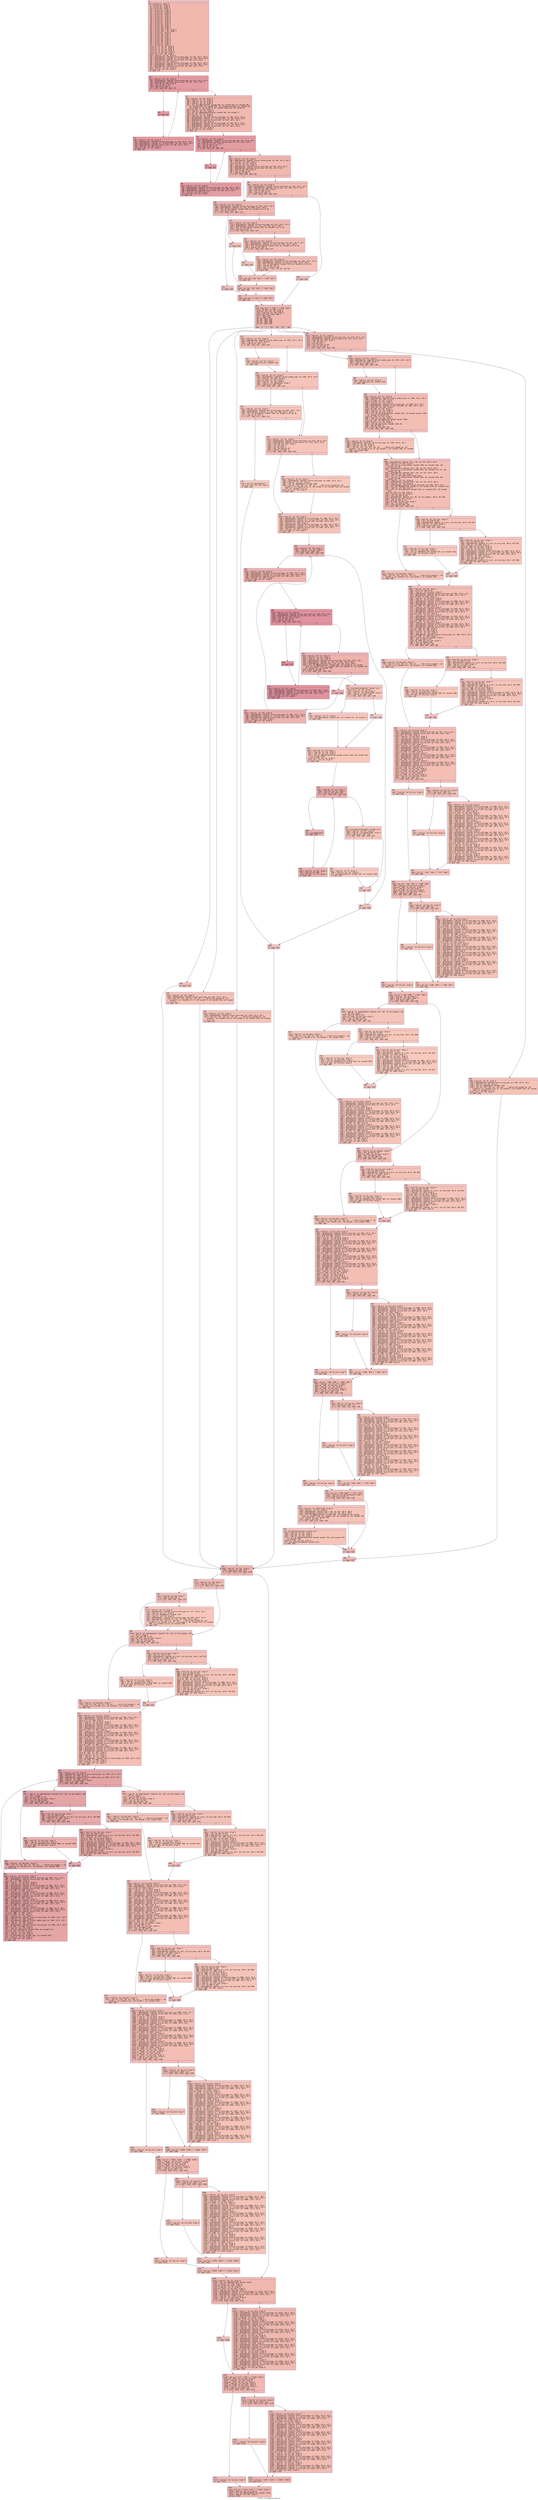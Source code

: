 digraph "CFG for 'CrossExpand' function" {
	label="CFG for 'CrossExpand' function";

	Node0x600001fee260 [shape=record,color="#3d50c3ff", style=filled, fillcolor="#dc5d4a70" fontname="Courier",label="{5:\l|  %6 = alloca ptr, align 8\l  %7 = alloca ptr, align 8\l  %8 = alloca ptr, align 8\l  %9 = alloca ptr, align 8\l  %10 = alloca ptr, align 8\l  %11 = alloca ptr, align 8\l  %12 = alloca ptr, align 8\l  %13 = alloca ptr, align 8\l  %14 = alloca ptr, align 8\l  %15 = alloca ptr, align 8\l  %16 = alloca ptr, align 8\l  %17 = alloca ptr, align 8\l  %18 = alloca ptr, align 8\l  %19 = alloca ptr, align 8\l  %20 = alloca i32, align 4\l  %21 = alloca i32, align 4\l  %22 = alloca i32, align 4\l  %23 = alloca [512 x i8], align 1\l  %24 = alloca [512 x i8], align 1\l  %25 = alloca ptr, align 8\l  %26 = alloca i16, align 2\l  %27 = alloca i16, align 2\l  %28 = alloca i32, align 4\l  %29 = alloca i64, align 8\l  %30 = alloca i64, align 8\l  %31 = alloca i32, align 4\l  %32 = alloca i32, align 4\l  %33 = alloca ptr, align 8\l  store ptr %0, ptr %6, align 8\l  store ptr %1, ptr %7, align 8\l  store ptr %2, ptr %8, align 8\l  store ptr %3, ptr %9, align 8\l  store ptr %4, ptr %10, align 8\l  store i32 0, ptr %28, align 4\l  %34 = load ptr, ptr %6, align 8\l  %35 = getelementptr inbounds %struct.word_type, ptr %34, i32 0, i32 0\l  %36 = getelementptr inbounds [2 x %struct.LIST], ptr %35, i64 0, i64 0\l  %37 = getelementptr inbounds %struct.LIST, ptr %36, i32 0, i32 0\l  %38 = load ptr, ptr %37, align 8\l  %39 = getelementptr inbounds %struct.word_type, ptr %38, i32 0, i32 0\l  %40 = getelementptr inbounds [2 x %struct.LIST], ptr %39, i64 0, i64 1\l  %41 = getelementptr inbounds %struct.LIST, ptr %40, i32 0, i32 0\l  %42 = load ptr, ptr %41, align 8\l  store ptr %42, ptr %13, align 8\l  br label %43\l}"];
	Node0x600001fee260 -> Node0x600001fee2b0[tooltip="5 -> 43\nProbability 100.00%" ];
	Node0x600001fee2b0 [shape=record,color="#b70d28ff", style=filled, fillcolor="#be242e70" fontname="Courier",label="{43:\l|  %44 = load ptr, ptr %13, align 8\l  %45 = getelementptr inbounds %struct.word_type, ptr %44, i32 0, i32 1\l  %46 = getelementptr inbounds %struct.anon, ptr %45, i32 0, i32 0\l  %47 = load i8, ptr %46, align 8\l  %48 = zext i8 %47 to i32\l  %49 = icmp eq i32 %48, 0\l  br i1 %49, label %50, label %57\l|{<s0>T|<s1>F}}"];
	Node0x600001fee2b0:s0 -> Node0x600001fee300[tooltip="43 -> 50\nProbability 96.88%" ];
	Node0x600001fee2b0:s1 -> Node0x600001fee3a0[tooltip="43 -> 57\nProbability 3.12%" ];
	Node0x600001fee300 [shape=record,color="#b70d28ff", style=filled, fillcolor="#be242e70" fontname="Courier",label="{50:\l|  br label %51\l}"];
	Node0x600001fee300 -> Node0x600001fee350[tooltip="50 -> 51\nProbability 100.00%" ];
	Node0x600001fee350 [shape=record,color="#b70d28ff", style=filled, fillcolor="#be242e70" fontname="Courier",label="{51:\l|  %52 = load ptr, ptr %13, align 8\l  %53 = getelementptr inbounds %struct.word_type, ptr %52, i32 0, i32 0\l  %54 = getelementptr inbounds [2 x %struct.LIST], ptr %53, i64 0, i64 1\l  %55 = getelementptr inbounds %struct.LIST, ptr %54, i32 0, i32 0\l  %56 = load ptr, ptr %55, align 8\l  store ptr %56, ptr %13, align 8\l  br label %43\l}"];
	Node0x600001fee350 -> Node0x600001fee2b0[tooltip="51 -> 43\nProbability 100.00%" ];
	Node0x600001fee3a0 [shape=record,color="#3d50c3ff", style=filled, fillcolor="#dc5d4a70" fontname="Courier",label="{57:\l|  %58 = load ptr, ptr %13, align 8\l  %59 = load ptr, ptr %7, align 8\l  %60 = load ptr, ptr %8, align 8\l  %61 = load ptr, ptr %9, align 8\l  %62 = call ptr @Manifest(ptr noundef %58, ptr noundef %59, ptr noundef %60,\l... ptr noundef @nbt, ptr noundef @nft, ptr noundef @ntarget, ptr noundef %61,\l... i32 noundef 0, i32 noundef 0, ptr noundef @nenclose, i32 noundef 0)\l  store ptr %62, ptr %13, align 8\l  %63 = load ptr, ptr %13, align 8\l  %64 = call ptr @ReplaceWithTidy(ptr noundef %63, i32 noundef 1)\l  store ptr %64, ptr %13, align 8\l  %65 = load ptr, ptr %6, align 8\l  %66 = getelementptr inbounds %struct.word_type, ptr %65, i32 0, i32 0\l  %67 = getelementptr inbounds [2 x %struct.LIST], ptr %66, i64 0, i64 0\l  %68 = getelementptr inbounds %struct.LIST, ptr %67, i32 0, i32 1\l  %69 = load ptr, ptr %68, align 8\l  %70 = getelementptr inbounds %struct.word_type, ptr %69, i32 0, i32 0\l  %71 = getelementptr inbounds [2 x %struct.LIST], ptr %70, i64 0, i64 1\l  %72 = getelementptr inbounds %struct.LIST, ptr %71, i32 0, i32 0\l  %73 = load ptr, ptr %72, align 8\l  store ptr %73, ptr %14, align 8\l  br label %74\l}"];
	Node0x600001fee3a0 -> Node0x600001fee3f0[tooltip="57 -> 74\nProbability 100.00%" ];
	Node0x600001fee3f0 [shape=record,color="#b70d28ff", style=filled, fillcolor="#be242e70" fontname="Courier",label="{74:\l|  %75 = load ptr, ptr %14, align 8\l  %76 = getelementptr inbounds %struct.word_type, ptr %75, i32 0, i32 1\l  %77 = getelementptr inbounds %struct.anon, ptr %76, i32 0, i32 0\l  %78 = load i8, ptr %77, align 8\l  %79 = zext i8 %78 to i32\l  %80 = icmp eq i32 %79, 0\l  br i1 %80, label %81, label %88\l|{<s0>T|<s1>F}}"];
	Node0x600001fee3f0:s0 -> Node0x600001fee440[tooltip="74 -> 81\nProbability 96.88%" ];
	Node0x600001fee3f0:s1 -> Node0x600001fee4e0[tooltip="74 -> 88\nProbability 3.12%" ];
	Node0x600001fee440 [shape=record,color="#b70d28ff", style=filled, fillcolor="#be242e70" fontname="Courier",label="{81:\l|  br label %82\l}"];
	Node0x600001fee440 -> Node0x600001fee490[tooltip="81 -> 82\nProbability 100.00%" ];
	Node0x600001fee490 [shape=record,color="#b70d28ff", style=filled, fillcolor="#be242e70" fontname="Courier",label="{82:\l|  %83 = load ptr, ptr %14, align 8\l  %84 = getelementptr inbounds %struct.word_type, ptr %83, i32 0, i32 0\l  %85 = getelementptr inbounds [2 x %struct.LIST], ptr %84, i64 0, i64 1\l  %86 = getelementptr inbounds %struct.LIST, ptr %85, i32 0, i32 0\l  %87 = load ptr, ptr %86, align 8\l  store ptr %87, ptr %14, align 8\l  br label %74\l}"];
	Node0x600001fee490 -> Node0x600001fee3f0[tooltip="82 -> 74\nProbability 100.00%" ];
	Node0x600001fee4e0 [shape=record,color="#3d50c3ff", style=filled, fillcolor="#dc5d4a70" fontname="Courier",label="{88:\l|  %89 = load ptr, ptr %14, align 8\l  %90 = getelementptr inbounds %struct.closure_type, ptr %89, i32 0, i32 5\l  %91 = load ptr, ptr %90, align 8\l  store ptr %91, ptr %11, align 8\l  %92 = load ptr, ptr %13, align 8\l  %93 = getelementptr inbounds %struct.word_type, ptr %92, i32 0, i32 1\l  %94 = getelementptr inbounds %struct.anon, ptr %93, i32 0, i32 0\l  %95 = load i8, ptr %94, align 8\l  %96 = zext i8 %95 to i32\l  %97 = icmp eq i32 %96, 11\l  br i1 %97, label %106, label %98\l|{<s0>T|<s1>F}}"];
	Node0x600001fee4e0:s0 -> Node0x600001fee5d0[tooltip="88 -> 106\nProbability 50.00%" ];
	Node0x600001fee4e0:s1 -> Node0x600001fee530[tooltip="88 -> 98\nProbability 50.00%" ];
	Node0x600001fee530 [shape=record,color="#3d50c3ff", style=filled, fillcolor="#e1675170" fontname="Courier",label="{98:\l|  %99 = load ptr, ptr %13, align 8\l  %100 = getelementptr inbounds %struct.word_type, ptr %99, i32 0, i32 1\l  %101 = getelementptr inbounds %struct.anon, ptr %100, i32 0, i32 0\l  %102 = load i8, ptr %101, align 8\l  %103 = zext i8 %102 to i32\l  %104 = icmp eq i32 %103, 12\l  br i1 %104, label %106, label %105\l|{<s0>T|<s1>F}}"];
	Node0x600001fee530:s0 -> Node0x600001fee5d0[tooltip="98 -> 106\nProbability 50.00%" ];
	Node0x600001fee530:s1 -> Node0x600001fee580[tooltip="98 -> 105\nProbability 50.00%" ];
	Node0x600001fee580 [shape=record,color="#3d50c3ff", style=filled, fillcolor="#e5705870" fontname="Courier",label="{105:\l|  br label %141\l}"];
	Node0x600001fee580 -> Node0x600001fee8f0[tooltip="105 -> 141\nProbability 100.00%" ];
	Node0x600001fee5d0 [shape=record,color="#3d50c3ff", style=filled, fillcolor="#de614d70" fontname="Courier",label="{106:\l|  %107 = load ptr, ptr %13, align 8\l  %108 = getelementptr inbounds %struct.word_type, ptr %107, i32 0, i32 4\l  %109 = getelementptr inbounds [4 x i8], ptr %108, i64 0, i64 0\l  %110 = call i32 @strcmp(ptr noundef %109, ptr noundef @.str.3) #4\l  %111 = icmp eq i32 %110, 0\l  br i1 %111, label %112, label %113\l|{<s0>T|<s1>F}}"];
	Node0x600001fee5d0:s0 -> Node0x600001fee620[tooltip="106 -> 112\nProbability 37.50%" ];
	Node0x600001fee5d0:s1 -> Node0x600001fee670[tooltip="106 -> 113\nProbability 62.50%" ];
	Node0x600001fee620 [shape=record,color="#3d50c3ff", style=filled, fillcolor="#e36c5570" fontname="Courier",label="{112:\l|  br label %139\l}"];
	Node0x600001fee620 -> Node0x600001fee8a0[tooltip="112 -> 139\nProbability 100.00%" ];
	Node0x600001fee670 [shape=record,color="#3d50c3ff", style=filled, fillcolor="#e1675170" fontname="Courier",label="{113:\l|  %114 = load ptr, ptr %13, align 8\l  %115 = getelementptr inbounds %struct.word_type, ptr %114, i32 0, i32 4\l  %116 = getelementptr inbounds [4 x i8], ptr %115, i64 0, i64 0\l  %117 = call i32 @strcmp(ptr noundef %116, ptr noundef @.str.4) #4\l  %118 = icmp eq i32 %117, 0\l  br i1 %118, label %119, label %120\l|{<s0>T|<s1>F}}"];
	Node0x600001fee670:s0 -> Node0x600001fee6c0[tooltip="113 -> 119\nProbability 37.50%" ];
	Node0x600001fee670:s1 -> Node0x600001fee710[tooltip="113 -> 120\nProbability 62.50%" ];
	Node0x600001fee6c0 [shape=record,color="#3d50c3ff", style=filled, fillcolor="#e8765c70" fontname="Courier",label="{119:\l|  br label %137\l}"];
	Node0x600001fee6c0 -> Node0x600001fee850[tooltip="119 -> 137\nProbability 100.00%" ];
	Node0x600001fee710 [shape=record,color="#3d50c3ff", style=filled, fillcolor="#e36c5570" fontname="Courier",label="{120:\l|  %121 = load ptr, ptr %13, align 8\l  %122 = getelementptr inbounds %struct.word_type, ptr %121, i32 0, i32 4\l  %123 = getelementptr inbounds [4 x i8], ptr %122, i64 0, i64 0\l  %124 = call i32 @strcmp(ptr noundef %123, ptr noundef @.str.5) #4\l  %125 = icmp eq i32 %124, 0\l  br i1 %125, label %126, label %127\l|{<s0>T|<s1>F}}"];
	Node0x600001fee710:s0 -> Node0x600001fee760[tooltip="120 -> 126\nProbability 37.50%" ];
	Node0x600001fee710:s1 -> Node0x600001fee7b0[tooltip="120 -> 127\nProbability 62.50%" ];
	Node0x600001fee760 [shape=record,color="#3d50c3ff", style=filled, fillcolor="#e97a5f70" fontname="Courier",label="{126:\l|  br label %135\l}"];
	Node0x600001fee760 -> Node0x600001fee800[tooltip="126 -> 135\nProbability 100.00%" ];
	Node0x600001fee7b0 [shape=record,color="#3d50c3ff", style=filled, fillcolor="#e5705870" fontname="Courier",label="{127:\l|  %128 = load ptr, ptr %13, align 8\l  %129 = getelementptr inbounds %struct.word_type, ptr %128, i32 0, i32 4\l  %130 = getelementptr inbounds [4 x i8], ptr %129, i64 0, i64 0\l  %131 = call i32 @strcmp(ptr noundef %130, ptr noundef @.str.6) #4\l  %132 = icmp eq i32 %131, 0\l  %133 = zext i1 %132 to i64\l  %134 = select i1 %132, i32 127, i32 126\l  br label %135\l}"];
	Node0x600001fee7b0 -> Node0x600001fee800[tooltip="127 -> 135\nProbability 100.00%" ];
	Node0x600001fee800 [shape=record,color="#3d50c3ff", style=filled, fillcolor="#e36c5570" fontname="Courier",label="{135:\l|  %136 = phi i32 [ 128, %126 ], [ %134, %127 ]\l  br label %137\l}"];
	Node0x600001fee800 -> Node0x600001fee850[tooltip="135 -> 137\nProbability 100.00%" ];
	Node0x600001fee850 [shape=record,color="#3d50c3ff", style=filled, fillcolor="#e1675170" fontname="Courier",label="{137:\l|  %138 = phi i32 [ 134, %119 ], [ %136, %135 ]\l  br label %139\l}"];
	Node0x600001fee850 -> Node0x600001fee8a0[tooltip="137 -> 139\nProbability 100.00%" ];
	Node0x600001fee8a0 [shape=record,color="#3d50c3ff", style=filled, fillcolor="#de614d70" fontname="Courier",label="{139:\l|  %140 = phi i32 [ 2, %112 ], [ %138, %137 ]\l  br label %141\l}"];
	Node0x600001fee8a0 -> Node0x600001fee8f0[tooltip="139 -> 141\nProbability 100.00%" ];
	Node0x600001fee8f0 [shape=record,color="#3d50c3ff", style=filled, fillcolor="#dc5d4a70" fontname="Courier",label="{141:\l|  %142 = phi i32 [ 1, %105 ], [ %140, %139 ]\l  store i32 %142, ptr %20, align 4\l  store ptr null, ptr %12, align 8\l  %143 = load i32, ptr %20, align 4\l  switch i32 %143, label %766 [\l    i32 1, label %144\l    i32 2, label %148\l    i32 126, label %152\l    i32 134, label %269\l    i32 127, label %269\l    i32 128, label %269\l  ]\l|{<s0>def|<s1>1|<s2>2|<s3>126|<s4>134|<s5>127|<s6>128}}"];
	Node0x600001fee8f0:s0 -> Node0x600001fe85f0[tooltip="141 -> 766\nProbability 14.29%" ];
	Node0x600001fee8f0:s1 -> Node0x600001fee940[tooltip="141 -> 144\nProbability 14.29%" ];
	Node0x600001fee8f0:s2 -> Node0x600001fee990[tooltip="141 -> 148\nProbability 14.29%" ];
	Node0x600001fee8f0:s3 -> Node0x600001fee9e0[tooltip="141 -> 152\nProbability 14.29%" ];
	Node0x600001fee8f0:s4 -> Node0x600001fef2a0[tooltip="141 -> 269\nProbability 42.86%" ];
	Node0x600001fee8f0:s5 -> Node0x600001fef2a0[tooltip="141 -> 269\nProbability 42.86%" ];
	Node0x600001fee8f0:s6 -> Node0x600001fef2a0[tooltip="141 -> 269\nProbability 42.86%" ];
	Node0x600001fee940 [shape=record,color="#3d50c3ff", style=filled, fillcolor="#e8765c70" fontname="Courier",label="{144:\l|  %145 = load ptr, ptr %13, align 8\l  %146 = getelementptr inbounds %struct.word_type, ptr %145, i32 0, i32 1\l  %147 = call ptr (i32, i32, ptr, i32, ptr, ...) @Error(i32 noundef 10, i32\l... noundef 4, ptr noundef @.str.7, i32 noundef 2, ptr noundef %146, ptr noundef\l... @.str.8)\l  br label %767\l}"];
	Node0x600001fee940 -> Node0x600001fe8640[tooltip="144 -> 767\nProbability 100.00%" ];
	Node0x600001fee990 [shape=record,color="#3d50c3ff", style=filled, fillcolor="#e8765c70" fontname="Courier",label="{148:\l|  %149 = load ptr, ptr %13, align 8\l  %150 = getelementptr inbounds %struct.word_type, ptr %149, i32 0, i32 1\l  %151 = call ptr (i32, i32, ptr, i32, ptr, ...) @Error(i32 noundef 10, i32\l... noundef 5, ptr noundef @.str.9, i32 noundef 2, ptr noundef %150, ptr noundef\l... @.str.8)\l  br label %767\l}"];
	Node0x600001fee990 -> Node0x600001fe8640[tooltip="148 -> 767\nProbability 100.00%" ];
	Node0x600001fee9e0 [shape=record,color="#3d50c3ff", style=filled, fillcolor="#e8765c70" fontname="Courier",label="{152:\l|  %153 = load ptr, ptr %11, align 8\l  %154 = getelementptr inbounds %struct.symbol_type, ptr %153, i32 0, i32 8\l  %155 = load ptr, ptr %154, align 8\l  %156 = icmp eq ptr %155, null\l  br i1 %156, label %157, label %159\l|{<s0>T|<s1>F}}"];
	Node0x600001fee9e0:s0 -> Node0x600001feea30[tooltip="152 -> 157\nProbability 37.50%" ];
	Node0x600001fee9e0:s1 -> Node0x600001feea80[tooltip="152 -> 159\nProbability 62.50%" ];
	Node0x600001feea30 [shape=record,color="#3d50c3ff", style=filled, fillcolor="#ed836670" fontname="Courier",label="{157:\l|  %158 = load ptr, ptr %11, align 8\l  call void @CrossInit(ptr noundef %158)\l  br label %159\l}"];
	Node0x600001feea30 -> Node0x600001feea80[tooltip="157 -> 159\nProbability 100.00%" ];
	Node0x600001feea80 [shape=record,color="#3d50c3ff", style=filled, fillcolor="#e8765c70" fontname="Courier",label="{159:\l|  %160 = load ptr, ptr %11, align 8\l  %161 = getelementptr inbounds %struct.symbol_type, ptr %160, i32 0, i32 8\l  %162 = load ptr, ptr %161, align 8\l  store ptr %162, ptr %15, align 8\l  %163 = load ptr, ptr %11, align 8\l  %164 = load ptr, ptr @MomentSym, align 8\l  %165 = icmp eq ptr %163, %164\l  br i1 %165, label %166, label %174\l|{<s0>T|<s1>F}}"];
	Node0x600001feea80:s0 -> Node0x600001feead0[tooltip="159 -> 166\nProbability 37.50%" ];
	Node0x600001feea80:s1 -> Node0x600001feeb70[tooltip="159 -> 174\nProbability 62.50%" ];
	Node0x600001feead0 [shape=record,color="#3d50c3ff", style=filled, fillcolor="#ed836670" fontname="Courier",label="{166:\l|  %167 = load ptr, ptr %13, align 8\l  %168 = getelementptr inbounds %struct.word_type, ptr %167, i32 0, i32 4\l  %169 = getelementptr inbounds [4 x i8], ptr %168, i64 0, i64 0\l  %170 = call i32 @strcmp(ptr noundef %169, ptr noundef @.str.10) #4\l  %171 = icmp eq i32 %170, 0\l  br i1 %171, label %172, label %174\l|{<s0>T|<s1>F}}"];
	Node0x600001feead0:s0 -> Node0x600001feeb20[tooltip="166 -> 172\nProbability 37.50%" ];
	Node0x600001feead0:s1 -> Node0x600001feeb70[tooltip="166 -> 174\nProbability 62.50%" ];
	Node0x600001feeb20 [shape=record,color="#3d50c3ff", style=filled, fillcolor="#f08b6e70" fontname="Courier",label="{172:\l|  %173 = call ptr @StartMoment()\l  store ptr %173, ptr %12, align 8\l  br label %268\l}"];
	Node0x600001feeb20 -> Node0x600001fef250[tooltip="172 -> 268\nProbability 100.00%" ];
	Node0x600001feeb70 [shape=record,color="#3d50c3ff", style=filled, fillcolor="#e8765c70" fontname="Courier",label="{174:\l|  %175 = load ptr, ptr %11, align 8\l  %176 = getelementptr inbounds %struct.word_type, ptr %175, i32 0, i32 2\l  %177 = getelementptr inbounds %struct.anon.5, ptr %176, i32 0, i32 1\l  %178 = load i16, ptr %177, align 1\l  %179 = lshr i16 %178, 1\l  %180 = and i16 %179, 1\l  %181 = zext i16 %180 to i32\l  %182 = icmp ne i32 %181, 0\l  br i1 %182, label %189, label %183\l|{<s0>T|<s1>F}}"];
	Node0x600001feeb70:s0 -> Node0x600001feec10[tooltip="174 -> 189\nProbability 62.50%" ];
	Node0x600001feeb70:s1 -> Node0x600001feebc0[tooltip="174 -> 183\nProbability 37.50%" ];
	Node0x600001feebc0 [shape=record,color="#3d50c3ff", style=filled, fillcolor="#ed836670" fontname="Courier",label="{183:\l|  %184 = load ptr, ptr %6, align 8\l  %185 = getelementptr inbounds %struct.word_type, ptr %184, i32 0, i32 1\l  %186 = load ptr, ptr %11, align 8\l  %187 = call ptr @SymName(ptr noundef %186)\l  %188 = call ptr (i32, i32, ptr, i32, ptr, ...) @Error(i32 noundef 10, i32\l... noundef 6, ptr noundef @.str.11, i32 noundef 2, ptr noundef %185, ptr noundef\l... %187, ptr noundef @.str.12)\l  store i32 1, ptr %28, align 4\l  br label %189\l}"];
	Node0x600001feebc0 -> Node0x600001feec10[tooltip="183 -> 189\nProbability 100.00%" ];
	Node0x600001feec10 [shape=record,color="#3d50c3ff", style=filled, fillcolor="#e8765c70" fontname="Courier",label="{189:\l|  %190 = load ptr, ptr %15, align 8\l  %191 = getelementptr inbounds %struct.word_type, ptr %190, i32 0, i32 0\l  %192 = getelementptr inbounds [2 x %struct.LIST], ptr %191, i64 0, i64 1\l  %193 = getelementptr inbounds %struct.LIST, ptr %192, i32 0, i32 1\l  %194 = load ptr, ptr %193, align 8\l  %195 = getelementptr inbounds %struct.word_type, ptr %194, i32 0, i32 0\l  %196 = getelementptr inbounds [2 x %struct.LIST], ptr %195, i64 0, i64 1\l  %197 = getelementptr inbounds %struct.LIST, ptr %196, i32 0, i32 1\l  %198 = load ptr, ptr %197, align 8\l  store ptr %198, ptr %16, align 8\l  br label %199\l}"];
	Node0x600001feec10 -> Node0x600001feec60[tooltip="189 -> 199\nProbability 100.00%" ];
	Node0x600001feec60 [shape=record,color="#3d50c3ff", style=filled, fillcolor="#d6524470" fontname="Courier",label="{199:\l|  %200 = load ptr, ptr %16, align 8\l  %201 = load ptr, ptr %15, align 8\l  %202 = icmp ne ptr %200, %201\l  br i1 %202, label %203, label %267\l|{<s0>T|<s1>F}}"];
	Node0x600001feec60:s0 -> Node0x600001feecb0[tooltip="199 -> 203\nProbability 96.88%" ];
	Node0x600001feec60:s1 -> Node0x600001fef200[tooltip="199 -> 267\nProbability 3.12%" ];
	Node0x600001feecb0 [shape=record,color="#3d50c3ff", style=filled, fillcolor="#d6524470" fontname="Courier",label="{203:\l|  %204 = load ptr, ptr %16, align 8\l  %205 = getelementptr inbounds %struct.word_type, ptr %204, i32 0, i32 0\l  %206 = getelementptr inbounds [2 x %struct.LIST], ptr %205, i64 0, i64 0\l  %207 = getelementptr inbounds %struct.LIST, ptr %206, i32 0, i32 0\l  %208 = load ptr, ptr %207, align 8\l  store ptr %208, ptr %17, align 8\l  br label %209\l}"];
	Node0x600001feecb0 -> Node0x600001feed00[tooltip="203 -> 209\nProbability 100.00%" ];
	Node0x600001feed00 [shape=record,color="#b70d28ff", style=filled, fillcolor="#b70d2870" fontname="Courier",label="{209:\l|  %210 = load ptr, ptr %17, align 8\l  %211 = getelementptr inbounds %struct.word_type, ptr %210, i32 0, i32 1\l  %212 = getelementptr inbounds %struct.anon, ptr %211, i32 0, i32 0\l  %213 = load i8, ptr %212, align 8\l  %214 = zext i8 %213 to i32\l  %215 = icmp eq i32 %214, 0\l  br i1 %215, label %216, label %223\l|{<s0>T|<s1>F}}"];
	Node0x600001feed00:s0 -> Node0x600001feed50[tooltip="209 -> 216\nProbability 96.88%" ];
	Node0x600001feed00:s1 -> Node0x600001feedf0[tooltip="209 -> 223\nProbability 3.12%" ];
	Node0x600001feed50 [shape=record,color="#b70d28ff", style=filled, fillcolor="#b70d2870" fontname="Courier",label="{216:\l|  br label %217\l}"];
	Node0x600001feed50 -> Node0x600001feeda0[tooltip="216 -> 217\nProbability 100.00%" ];
	Node0x600001feeda0 [shape=record,color="#b70d28ff", style=filled, fillcolor="#b70d2870" fontname="Courier",label="{217:\l|  %218 = load ptr, ptr %17, align 8\l  %219 = getelementptr inbounds %struct.word_type, ptr %218, i32 0, i32 0\l  %220 = getelementptr inbounds [2 x %struct.LIST], ptr %219, i64 0, i64 0\l  %221 = getelementptr inbounds %struct.LIST, ptr %220, i32 0, i32 0\l  %222 = load ptr, ptr %221, align 8\l  store ptr %222, ptr %17, align 8\l  br label %209\l}"];
	Node0x600001feeda0 -> Node0x600001feed00[tooltip="217 -> 209\nProbability 100.00%" ];
	Node0x600001feedf0 [shape=record,color="#3d50c3ff", style=filled, fillcolor="#d6524470" fontname="Courier",label="{223:\l|  %224 = load ptr, ptr %17, align 8\l  %225 = load ptr, ptr %11, align 8\l  %226 = load ptr, ptr %13, align 8\l  %227 = getelementptr inbounds %struct.word_type, ptr %226, i32 0, i32 4\l  %228 = getelementptr inbounds [4 x i8], ptr %227, i64 0, i64 0\l  %229 = getelementptr inbounds [512 x i8], ptr %24, i64 0, i64 0\l  %230 = call i32 @DbRetrieve(ptr noundef %224, i32 noundef 0, ptr noundef\l... %225, ptr noundef %228, ptr noundef %229, ptr noundef %27, ptr noundef %30,\l... ptr noundef %31, ptr noundef %29)\l  %231 = icmp ne i32 %230, 0\l  br i1 %231, label %232, label %260\l|{<s0>T|<s1>F}}"];
	Node0x600001feedf0:s0 -> Node0x600001feee40[tooltip="223 -> 232\nProbability 3.12%" ];
	Node0x600001feedf0:s1 -> Node0x600001fef160[tooltip="223 -> 260\nProbability 96.88%" ];
	Node0x600001feee40 [shape=record,color="#3d50c3ff", style=filled, fillcolor="#ec7f6370" fontname="Courier",label="{232:\l|  call void @SwitchScope(ptr noundef null)\l  store i32 0, ptr %21, align 4\l  %233 = load ptr, ptr %17, align 8\l  %234 = load ptr, ptr @OldCrossDb, align 8\l  %235 = icmp ne ptr %233, %234\l  br i1 %235, label %236, label %238\l|{<s0>T|<s1>F}}"];
	Node0x600001feee40:s0 -> Node0x600001feee90[tooltip="232 -> 236\nProbability 62.50%" ];
	Node0x600001feee40:s1 -> Node0x600001feeee0[tooltip="232 -> 238\nProbability 37.50%" ];
	Node0x600001feee90 [shape=record,color="#3d50c3ff", style=filled, fillcolor="#ef886b70" fontname="Courier",label="{236:\l|  %237 = load ptr, ptr %7, align 8\l  call void @SetScope(ptr noundef %237, ptr noundef %21, i32 noundef 0)\l  br label %239\l}"];
	Node0x600001feee90 -> Node0x600001feef30[tooltip="236 -> 239\nProbability 100.00%" ];
	Node0x600001feeee0 [shape=record,color="#3d50c3ff", style=filled, fillcolor="#f08b6e70" fontname="Courier",label="{238:\l|  br label %239\l}"];
	Node0x600001feeee0 -> Node0x600001feef30[tooltip="238 -> 239\nProbability 100.00%" ];
	Node0x600001feef30 [shape=record,color="#3d50c3ff", style=filled, fillcolor="#ec7f6370" fontname="Courier",label="{239:\l|  %240 = load i16, ptr %27, align 2\l  %241 = load i64, ptr %30, align 8\l  %242 = load i32, ptr %31, align 4\l  %243 = call ptr @ReadFromFile(i16 noundef zeroext %240, i64 noundef %241,\l... i32 noundef %242)\l  store ptr %243, ptr %12, align 8\l  store i32 1, ptr %22, align 4\l  br label %244\l}"];
	Node0x600001feef30 -> Node0x600001feef80[tooltip="239 -> 244\nProbability 100.00%" ];
	Node0x600001feef80 [shape=record,color="#3d50c3ff", style=filled, fillcolor="#d6524470" fontname="Courier",label="{244:\l|  %245 = load i32, ptr %22, align 4\l  %246 = load i32, ptr %21, align 4\l  %247 = icmp sle i32 %245, %246\l  br i1 %247, label %248, label %252\l|{<s0>T|<s1>F}}"];
	Node0x600001feef80:s0 -> Node0x600001feefd0[tooltip="244 -> 248\nProbability 96.88%" ];
	Node0x600001feef80:s1 -> Node0x600001fef070[tooltip="244 -> 252\nProbability 3.12%" ];
	Node0x600001feefd0 [shape=record,color="#3d50c3ff", style=filled, fillcolor="#d6524470" fontname="Courier",label="{248:\l|  call void @PopScope()\l  br label %249\l}"];
	Node0x600001feefd0 -> Node0x600001fef020[tooltip="248 -> 249\nProbability 100.00%" ];
	Node0x600001fef020 [shape=record,color="#3d50c3ff", style=filled, fillcolor="#d6524470" fontname="Courier",label="{249:\l|  %250 = load i32, ptr %22, align 4\l  %251 = add nsw i32 %250, 1\l  store i32 %251, ptr %22, align 4\l  br label %244\l}"];
	Node0x600001fef020 -> Node0x600001feef80[tooltip="249 -> 244\nProbability 100.00%" ];
	Node0x600001fef070 [shape=record,color="#3d50c3ff", style=filled, fillcolor="#ec7f6370" fontname="Courier",label="{252:\l|  call void @UnSwitchScope(ptr noundef null)\l  %253 = load ptr, ptr %17, align 8\l  %254 = load ptr, ptr @OldCrossDb, align 8\l  %255 = icmp ne ptr %253, %254\l  br i1 %255, label %256, label %259\l|{<s0>T|<s1>F}}"];
	Node0x600001fef070:s0 -> Node0x600001fef0c0[tooltip="252 -> 256\nProbability 62.50%" ];
	Node0x600001fef070:s1 -> Node0x600001fef110[tooltip="252 -> 259\nProbability 37.50%" ];
	Node0x600001fef0c0 [shape=record,color="#3d50c3ff", style=filled, fillcolor="#ef886b70" fontname="Courier",label="{256:\l|  %257 = load ptr, ptr %7, align 8\l  %258 = load ptr, ptr %12, align 8\l  call void @AttachEnv(ptr noundef %257, ptr noundef %258)\l  br label %259\l}"];
	Node0x600001fef0c0 -> Node0x600001fef110[tooltip="256 -> 259\nProbability 100.00%" ];
	Node0x600001fef110 [shape=record,color="#3d50c3ff", style=filled, fillcolor="#ec7f6370" fontname="Courier",label="{259:\l|  br label %267\l}"];
	Node0x600001fef110 -> Node0x600001fef200[tooltip="259 -> 267\nProbability 100.00%" ];
	Node0x600001fef160 [shape=record,color="#3d50c3ff", style=filled, fillcolor="#d6524470" fontname="Courier",label="{260:\l|  br label %261\l}"];
	Node0x600001fef160 -> Node0x600001fef1b0[tooltip="260 -> 261\nProbability 100.00%" ];
	Node0x600001fef1b0 [shape=record,color="#3d50c3ff", style=filled, fillcolor="#d6524470" fontname="Courier",label="{261:\l|  %262 = load ptr, ptr %16, align 8\l  %263 = getelementptr inbounds %struct.word_type, ptr %262, i32 0, i32 0\l  %264 = getelementptr inbounds [2 x %struct.LIST], ptr %263, i64 0, i64 1\l  %265 = getelementptr inbounds %struct.LIST, ptr %264, i32 0, i32 1\l  %266 = load ptr, ptr %265, align 8\l  store ptr %266, ptr %16, align 8\l  br label %199\l}"];
	Node0x600001fef1b0 -> Node0x600001feec60[tooltip="261 -> 199\nProbability 100.00%" ];
	Node0x600001fef200 [shape=record,color="#3d50c3ff", style=filled, fillcolor="#e8765c70" fontname="Courier",label="{267:\l|  br label %268\l}"];
	Node0x600001fef200 -> Node0x600001fef250[tooltip="267 -> 268\nProbability 100.00%" ];
	Node0x600001fef250 [shape=record,color="#3d50c3ff", style=filled, fillcolor="#e8765c70" fontname="Courier",label="{268:\l|  br label %767\l}"];
	Node0x600001fef250 -> Node0x600001fe8640[tooltip="268 -> 767\nProbability 100.00%" ];
	Node0x600001fef2a0 [shape=record,color="#3d50c3ff", style=filled, fillcolor="#e1675170" fontname="Courier",label="{269:\l|  %270 = load ptr, ptr %11, align 8\l  %271 = getelementptr inbounds %struct.word_type, ptr %270, i32 0, i32 2\l  %272 = getelementptr inbounds %struct.anon.5, ptr %271, i32 0, i32 1\l  %273 = load i16, ptr %272, align 1\l  %274 = lshr i16 %273, 1\l  %275 = and i16 %274, 1\l  %276 = zext i16 %275 to i32\l  %277 = icmp ne i32 %276, 0\l  br i1 %277, label %278, label %759\l|{<s0>T|<s1>F}}"];
	Node0x600001fef2a0:s0 -> Node0x600001fef2f0[tooltip="269 -> 278\nProbability 62.50%" ];
	Node0x600001fef2a0:s1 -> Node0x600001fe8550[tooltip="269 -> 759\nProbability 37.50%" ];
	Node0x600001fef2f0 [shape=record,color="#3d50c3ff", style=filled, fillcolor="#e36c5570" fontname="Courier",label="{278:\l|  %279 = load ptr, ptr %11, align 8\l  %280 = getelementptr inbounds %struct.symbol_type, ptr %279, i32 0, i32 8\l  %281 = load ptr, ptr %280, align 8\l  %282 = icmp eq ptr %281, null\l  br i1 %282, label %283, label %285\l|{<s0>T|<s1>F}}"];
	Node0x600001fef2f0:s0 -> Node0x600001fef340[tooltip="278 -> 283\nProbability 37.50%" ];
	Node0x600001fef2f0:s1 -> Node0x600001fef390[tooltip="278 -> 285\nProbability 62.50%" ];
	Node0x600001fef340 [shape=record,color="#3d50c3ff", style=filled, fillcolor="#e97a5f70" fontname="Courier",label="{283:\l|  %284 = load ptr, ptr %11, align 8\l  call void @CrossInit(ptr noundef %284)\l  br label %285\l}"];
	Node0x600001fef340 -> Node0x600001fef390[tooltip="283 -> 285\nProbability 100.00%" ];
	Node0x600001fef390 [shape=record,color="#3d50c3ff", style=filled, fillcolor="#e36c5570" fontname="Courier",label="{285:\l|  %286 = load ptr, ptr %11, align 8\l  %287 = getelementptr inbounds %struct.symbol_type, ptr %286, i32 0, i32 8\l  %288 = load ptr, ptr %287, align 8\l  store ptr %288, ptr %15, align 8\l  %289 = load ptr, ptr %13, align 8\l  %290 = getelementptr inbounds %struct.word_type, ptr %289, i32 0, i32 1\l  %291 = getelementptr inbounds %struct.FILE_POS, ptr %290, i32 0, i32 2\l  %292 = load i16, ptr %291, align 2\l  store i16 %292, ptr %26, align 2\l  %293 = load ptr, ptr %11, align 8\l  %294 = load i16, ptr %26, align 2\l  %295 = call i32 @crtab_getnext(ptr noundef %293, i16 noundef zeroext %294,\l... ptr noundef @crossref_tab)\l  store i32 %295, ptr %32, align 4\l  %296 = load i16, ptr %26, align 2\l  %297 = call ptr @FileName(i16 noundef zeroext %296)\l  store ptr %297, ptr %25, align 8\l  %298 = load ptr, ptr %25, align 8\l  %299 = call i64 @strlen(ptr noundef %298) #4\l  %300 = add i64 %299, 5\l  %301 = icmp uge i64 %300, 512\l  br i1 %301, label %302, label %308\l|{<s0>T|<s1>F}}"];
	Node0x600001fef390:s0 -> Node0x600001fef3e0[tooltip="285 -> 302\nProbability 50.00%" ];
	Node0x600001fef390:s1 -> Node0x600001fef430[tooltip="285 -> 308\nProbability 50.00%" ];
	Node0x600001fef3e0 [shape=record,color="#3d50c3ff", style=filled, fillcolor="#e8765c70" fontname="Courier",label="{302:\l|  %303 = load ptr, ptr %6, align 8\l  %304 = getelementptr inbounds %struct.word_type, ptr %303, i32 0, i32 1\l  %305 = load ptr, ptr %25, align 8\l  %306 = load i32, ptr %32, align 4\l  %307 = call ptr (i32, i32, ptr, i32, ptr, ...) @Error(i32 noundef 10, i32\l... noundef 7, ptr noundef @.str.13, i32 noundef 1, ptr noundef %304, ptr noundef\l... %305, i32 noundef %306)\l  br label %308\l}"];
	Node0x600001fef3e0 -> Node0x600001fef430[tooltip="302 -> 308\nProbability 100.00%" ];
	Node0x600001fef430 [shape=record,color="#3d50c3ff", style=filled, fillcolor="#e36c5570" fontname="Courier",label="{308:\l|  %309 = getelementptr inbounds [512 x i8], ptr %23, i64 0, i64 0\l  %310 = load ptr, ptr %25, align 8\l  %311 = call ptr @__strcpy_chk(ptr noundef %309, ptr noundef %310, i64\l... noundef 512) #4\l  %312 = getelementptr inbounds [512 x i8], ptr %23, i64 0, i64 0\l  %313 = call ptr @__strcat_chk(ptr noundef %312, ptr noundef @.str.14, i64\l... noundef 512) #4\l  %314 = getelementptr inbounds [512 x i8], ptr %23, i64 0, i64 0\l  %315 = load i32, ptr %32, align 4\l  %316 = call ptr @StringInt(i32 noundef %315)\l  %317 = call ptr @__strcat_chk(ptr noundef %314, ptr noundef %316, i64\l... noundef 512) #4\l  %318 = load ptr, ptr %11, align 8\l  %319 = getelementptr inbounds [512 x i8], ptr %23, i64 0, i64 0\l  %320 = load ptr, ptr %13, align 8\l  %321 = getelementptr inbounds %struct.word_type, ptr %320, i32 0, i32 1\l  %322 = call ptr @MakeWord(i32 noundef 11, ptr noundef %319, ptr noundef %321)\l  %323 = load i32, ptr %20, align 4\l  %324 = call ptr @CrossMake(ptr noundef %318, ptr noundef %322, i32 noundef\l... %323)\l  store ptr %324, ptr %18, align 8\l  %325 = load i32, ptr %20, align 4\l  %326 = sext i32 %325 to i64\l  %327 = getelementptr inbounds [0 x i8], ptr @zz_lengths, i64 0, i64 %326\l  %328 = load i8, ptr %327, align 1\l  %329 = zext i8 %328 to i32\l  store i32 %329, ptr @zz_size, align 4\l  %330 = sext i32 %329 to i64\l  %331 = icmp uge i64 %330, 265\l  br i1 %331, label %332, label %335\l|{<s0>T|<s1>F}}"];
	Node0x600001fef430:s0 -> Node0x600001fef480[tooltip="308 -> 332\nProbability 50.00%" ];
	Node0x600001fef430:s1 -> Node0x600001fef4d0[tooltip="308 -> 335\nProbability 50.00%" ];
	Node0x600001fef480 [shape=record,color="#3d50c3ff", style=filled, fillcolor="#e8765c70" fontname="Courier",label="{332:\l|  %333 = load ptr, ptr @no_fpos, align 8\l  %334 = call ptr (i32, i32, ptr, i32, ptr, ...) @Error(i32 noundef 1, i32\l... noundef 1, ptr noundef @.str, i32 noundef 1, ptr noundef %333)\l  br label %359\l}"];
	Node0x600001fef480 -> Node0x600001fef610[tooltip="332 -> 359\nProbability 100.00%" ];
	Node0x600001fef4d0 [shape=record,color="#3d50c3ff", style=filled, fillcolor="#e8765c70" fontname="Courier",label="{335:\l|  %336 = load i32, ptr @zz_size, align 4\l  %337 = sext i32 %336 to i64\l  %338 = getelementptr inbounds [0 x ptr], ptr @zz_free, i64 0, i64 %337\l  %339 = load ptr, ptr %338, align 8\l  %340 = icmp eq ptr %339, null\l  br i1 %340, label %341, label %345\l|{<s0>T|<s1>F}}"];
	Node0x600001fef4d0:s0 -> Node0x600001fef520[tooltip="335 -> 341\nProbability 37.50%" ];
	Node0x600001fef4d0:s1 -> Node0x600001fef570[tooltip="335 -> 345\nProbability 62.50%" ];
	Node0x600001fef520 [shape=record,color="#3d50c3ff", style=filled, fillcolor="#ed836670" fontname="Courier",label="{341:\l|  %342 = load i32, ptr @zz_size, align 4\l  %343 = load ptr, ptr @no_fpos, align 8\l  %344 = call ptr @GetMemory(i32 noundef %342, ptr noundef %343)\l  store ptr %344, ptr @zz_hold, align 8\l  br label %358\l}"];
	Node0x600001fef520 -> Node0x600001fef5c0[tooltip="341 -> 358\nProbability 100.00%" ];
	Node0x600001fef570 [shape=record,color="#3d50c3ff", style=filled, fillcolor="#e97a5f70" fontname="Courier",label="{345:\l|  %346 = load i32, ptr @zz_size, align 4\l  %347 = sext i32 %346 to i64\l  %348 = getelementptr inbounds [0 x ptr], ptr @zz_free, i64 0, i64 %347\l  %349 = load ptr, ptr %348, align 8\l  store ptr %349, ptr @zz_hold, align 8\l  store ptr %349, ptr @zz_hold, align 8\l  %350 = load ptr, ptr @zz_hold, align 8\l  %351 = getelementptr inbounds %struct.word_type, ptr %350, i32 0, i32 0\l  %352 = getelementptr inbounds [2 x %struct.LIST], ptr %351, i64 0, i64 0\l  %353 = getelementptr inbounds %struct.LIST, ptr %352, i32 0, i32 0\l  %354 = load ptr, ptr %353, align 8\l  %355 = load i32, ptr @zz_size, align 4\l  %356 = sext i32 %355 to i64\l  %357 = getelementptr inbounds [0 x ptr], ptr @zz_free, i64 0, i64 %356\l  store ptr %354, ptr %357, align 8\l  br label %358\l}"];
	Node0x600001fef570 -> Node0x600001fef5c0[tooltip="345 -> 358\nProbability 100.00%" ];
	Node0x600001fef5c0 [shape=record,color="#3d50c3ff", style=filled, fillcolor="#e8765c70" fontname="Courier",label="{358:\l|  br label %359\l}"];
	Node0x600001fef5c0 -> Node0x600001fef610[tooltip="358 -> 359\nProbability 100.00%" ];
	Node0x600001fef610 [shape=record,color="#3d50c3ff", style=filled, fillcolor="#e36c5570" fontname="Courier",label="{359:\l|  %360 = load i32, ptr %20, align 4\l  %361 = trunc i32 %360 to i8\l  %362 = load ptr, ptr @zz_hold, align 8\l  %363 = getelementptr inbounds %struct.word_type, ptr %362, i32 0, i32 1\l  %364 = getelementptr inbounds %struct.anon, ptr %363, i32 0, i32 0\l  store i8 %361, ptr %364, align 8\l  %365 = load ptr, ptr @zz_hold, align 8\l  %366 = load ptr, ptr @zz_hold, align 8\l  %367 = getelementptr inbounds %struct.word_type, ptr %366, i32 0, i32 0\l  %368 = getelementptr inbounds [2 x %struct.LIST], ptr %367, i64 0, i64 1\l  %369 = getelementptr inbounds %struct.LIST, ptr %368, i32 0, i32 1\l  store ptr %365, ptr %369, align 8\l  %370 = load ptr, ptr @zz_hold, align 8\l  %371 = getelementptr inbounds %struct.word_type, ptr %370, i32 0, i32 0\l  %372 = getelementptr inbounds [2 x %struct.LIST], ptr %371, i64 0, i64 1\l  %373 = getelementptr inbounds %struct.LIST, ptr %372, i32 0, i32 0\l  store ptr %365, ptr %373, align 8\l  %374 = load ptr, ptr @zz_hold, align 8\l  %375 = getelementptr inbounds %struct.word_type, ptr %374, i32 0, i32 0\l  %376 = getelementptr inbounds [2 x %struct.LIST], ptr %375, i64 0, i64 0\l  %377 = getelementptr inbounds %struct.LIST, ptr %376, i32 0, i32 1\l  store ptr %365, ptr %377, align 8\l  %378 = load ptr, ptr @zz_hold, align 8\l  %379 = getelementptr inbounds %struct.word_type, ptr %378, i32 0, i32 0\l  %380 = getelementptr inbounds [2 x %struct.LIST], ptr %379, i64 0, i64 0\l  %381 = getelementptr inbounds %struct.LIST, ptr %380, i32 0, i32 0\l  store ptr %365, ptr %381, align 8\l  store ptr %365, ptr %19, align 8\l  %382 = load ptr, ptr %18, align 8\l  %383 = load ptr, ptr %19, align 8\l  %384 = getelementptr inbounds %struct.closure_type, ptr %383, i32 0, i32 5\l  store ptr %382, ptr %384, align 8\l  %385 = load i8, ptr @zz_lengths, align 1\l  %386 = zext i8 %385 to i32\l  store i32 %386, ptr @zz_size, align 4\l  %387 = sext i32 %386 to i64\l  %388 = icmp uge i64 %387, 265\l  br i1 %388, label %389, label %392\l|{<s0>T|<s1>F}}"];
	Node0x600001fef610:s0 -> Node0x600001fef660[tooltip="359 -> 389\nProbability 50.00%" ];
	Node0x600001fef610:s1 -> Node0x600001fef6b0[tooltip="359 -> 392\nProbability 50.00%" ];
	Node0x600001fef660 [shape=record,color="#3d50c3ff", style=filled, fillcolor="#e8765c70" fontname="Courier",label="{389:\l|  %390 = load ptr, ptr @no_fpos, align 8\l  %391 = call ptr (i32, i32, ptr, i32, ptr, ...) @Error(i32 noundef 1, i32\l... noundef 1, ptr noundef @.str, i32 noundef 1, ptr noundef %390)\l  br label %416\l}"];
	Node0x600001fef660 -> Node0x600001fef7f0[tooltip="389 -> 416\nProbability 100.00%" ];
	Node0x600001fef6b0 [shape=record,color="#3d50c3ff", style=filled, fillcolor="#e8765c70" fontname="Courier",label="{392:\l|  %393 = load i32, ptr @zz_size, align 4\l  %394 = sext i32 %393 to i64\l  %395 = getelementptr inbounds [0 x ptr], ptr @zz_free, i64 0, i64 %394\l  %396 = load ptr, ptr %395, align 8\l  %397 = icmp eq ptr %396, null\l  br i1 %397, label %398, label %402\l|{<s0>T|<s1>F}}"];
	Node0x600001fef6b0:s0 -> Node0x600001fef700[tooltip="392 -> 398\nProbability 37.50%" ];
	Node0x600001fef6b0:s1 -> Node0x600001fef750[tooltip="392 -> 402\nProbability 62.50%" ];
	Node0x600001fef700 [shape=record,color="#3d50c3ff", style=filled, fillcolor="#ed836670" fontname="Courier",label="{398:\l|  %399 = load i32, ptr @zz_size, align 4\l  %400 = load ptr, ptr @no_fpos, align 8\l  %401 = call ptr @GetMemory(i32 noundef %399, ptr noundef %400)\l  store ptr %401, ptr @zz_hold, align 8\l  br label %415\l}"];
	Node0x600001fef700 -> Node0x600001fef7a0[tooltip="398 -> 415\nProbability 100.00%" ];
	Node0x600001fef750 [shape=record,color="#3d50c3ff", style=filled, fillcolor="#e97a5f70" fontname="Courier",label="{402:\l|  %403 = load i32, ptr @zz_size, align 4\l  %404 = sext i32 %403 to i64\l  %405 = getelementptr inbounds [0 x ptr], ptr @zz_free, i64 0, i64 %404\l  %406 = load ptr, ptr %405, align 8\l  store ptr %406, ptr @zz_hold, align 8\l  store ptr %406, ptr @zz_hold, align 8\l  %407 = load ptr, ptr @zz_hold, align 8\l  %408 = getelementptr inbounds %struct.word_type, ptr %407, i32 0, i32 0\l  %409 = getelementptr inbounds [2 x %struct.LIST], ptr %408, i64 0, i64 0\l  %410 = getelementptr inbounds %struct.LIST, ptr %409, i32 0, i32 0\l  %411 = load ptr, ptr %410, align 8\l  %412 = load i32, ptr @zz_size, align 4\l  %413 = sext i32 %412 to i64\l  %414 = getelementptr inbounds [0 x ptr], ptr @zz_free, i64 0, i64 %413\l  store ptr %411, ptr %414, align 8\l  br label %415\l}"];
	Node0x600001fef750 -> Node0x600001fef7a0[tooltip="402 -> 415\nProbability 100.00%" ];
	Node0x600001fef7a0 [shape=record,color="#3d50c3ff", style=filled, fillcolor="#e8765c70" fontname="Courier",label="{415:\l|  br label %416\l}"];
	Node0x600001fef7a0 -> Node0x600001fef7f0[tooltip="415 -> 416\nProbability 100.00%" ];
	Node0x600001fef7f0 [shape=record,color="#3d50c3ff", style=filled, fillcolor="#e36c5570" fontname="Courier",label="{416:\l|  %417 = load ptr, ptr @zz_hold, align 8\l  %418 = getelementptr inbounds %struct.word_type, ptr %417, i32 0, i32 1\l  %419 = getelementptr inbounds %struct.anon, ptr %418, i32 0, i32 0\l  store i8 0, ptr %419, align 8\l  %420 = load ptr, ptr @zz_hold, align 8\l  %421 = load ptr, ptr @zz_hold, align 8\l  %422 = getelementptr inbounds %struct.word_type, ptr %421, i32 0, i32 0\l  %423 = getelementptr inbounds [2 x %struct.LIST], ptr %422, i64 0, i64 1\l  %424 = getelementptr inbounds %struct.LIST, ptr %423, i32 0, i32 1\l  store ptr %420, ptr %424, align 8\l  %425 = load ptr, ptr @zz_hold, align 8\l  %426 = getelementptr inbounds %struct.word_type, ptr %425, i32 0, i32 0\l  %427 = getelementptr inbounds [2 x %struct.LIST], ptr %426, i64 0, i64 1\l  %428 = getelementptr inbounds %struct.LIST, ptr %427, i32 0, i32 0\l  store ptr %420, ptr %428, align 8\l  %429 = load ptr, ptr @zz_hold, align 8\l  %430 = getelementptr inbounds %struct.word_type, ptr %429, i32 0, i32 0\l  %431 = getelementptr inbounds [2 x %struct.LIST], ptr %430, i64 0, i64 0\l  %432 = getelementptr inbounds %struct.LIST, ptr %431, i32 0, i32 1\l  store ptr %420, ptr %432, align 8\l  %433 = load ptr, ptr @zz_hold, align 8\l  %434 = getelementptr inbounds %struct.word_type, ptr %433, i32 0, i32 0\l  %435 = getelementptr inbounds [2 x %struct.LIST], ptr %434, i64 0, i64 0\l  %436 = getelementptr inbounds %struct.LIST, ptr %435, i32 0, i32 0\l  store ptr %420, ptr %436, align 8\l  store ptr %420, ptr @xx_link, align 8\l  %437 = load ptr, ptr @xx_link, align 8\l  store ptr %437, ptr @zz_res, align 8\l  %438 = load ptr, ptr %19, align 8\l  store ptr %438, ptr @zz_hold, align 8\l  %439 = load ptr, ptr @zz_hold, align 8\l  %440 = icmp eq ptr %439, null\l  br i1 %440, label %441, label %443\l|{<s0>T|<s1>F}}"];
	Node0x600001fef7f0:s0 -> Node0x600001fef840[tooltip="416 -> 441\nProbability 37.50%" ];
	Node0x600001fef7f0:s1 -> Node0x600001fef890[tooltip="416 -> 443\nProbability 62.50%" ];
	Node0x600001fef840 [shape=record,color="#3d50c3ff", style=filled, fillcolor="#e97a5f70" fontname="Courier",label="{441:\l|  %442 = load ptr, ptr @zz_res, align 8\l  br label %484\l}"];
	Node0x600001fef840 -> Node0x600001fef9d0[tooltip="441 -> 484\nProbability 100.00%" ];
	Node0x600001fef890 [shape=record,color="#3d50c3ff", style=filled, fillcolor="#e8765c70" fontname="Courier",label="{443:\l|  %444 = load ptr, ptr @zz_res, align 8\l  %445 = icmp eq ptr %444, null\l  br i1 %445, label %446, label %448\l|{<s0>T|<s1>F}}"];
	Node0x600001fef890:s0 -> Node0x600001fef8e0[tooltip="443 -> 446\nProbability 37.50%" ];
	Node0x600001fef890:s1 -> Node0x600001fef930[tooltip="443 -> 448\nProbability 62.50%" ];
	Node0x600001fef8e0 [shape=record,color="#3d50c3ff", style=filled, fillcolor="#ec7f6370" fontname="Courier",label="{446:\l|  %447 = load ptr, ptr @zz_hold, align 8\l  br label %482\l}"];
	Node0x600001fef8e0 -> Node0x600001fef980[tooltip="446 -> 482\nProbability 100.00%" ];
	Node0x600001fef930 [shape=record,color="#3d50c3ff", style=filled, fillcolor="#e97a5f70" fontname="Courier",label="{448:\l|  %449 = load ptr, ptr @zz_hold, align 8\l  %450 = getelementptr inbounds %struct.word_type, ptr %449, i32 0, i32 0\l  %451 = getelementptr inbounds [2 x %struct.LIST], ptr %450, i64 0, i64 0\l  %452 = getelementptr inbounds %struct.LIST, ptr %451, i32 0, i32 0\l  %453 = load ptr, ptr %452, align 8\l  store ptr %453, ptr @zz_tmp, align 8\l  %454 = load ptr, ptr @zz_res, align 8\l  %455 = getelementptr inbounds %struct.word_type, ptr %454, i32 0, i32 0\l  %456 = getelementptr inbounds [2 x %struct.LIST], ptr %455, i64 0, i64 0\l  %457 = getelementptr inbounds %struct.LIST, ptr %456, i32 0, i32 0\l  %458 = load ptr, ptr %457, align 8\l  %459 = load ptr, ptr @zz_hold, align 8\l  %460 = getelementptr inbounds %struct.word_type, ptr %459, i32 0, i32 0\l  %461 = getelementptr inbounds [2 x %struct.LIST], ptr %460, i64 0, i64 0\l  %462 = getelementptr inbounds %struct.LIST, ptr %461, i32 0, i32 0\l  store ptr %458, ptr %462, align 8\l  %463 = load ptr, ptr @zz_hold, align 8\l  %464 = load ptr, ptr @zz_res, align 8\l  %465 = getelementptr inbounds %struct.word_type, ptr %464, i32 0, i32 0\l  %466 = getelementptr inbounds [2 x %struct.LIST], ptr %465, i64 0, i64 0\l  %467 = getelementptr inbounds %struct.LIST, ptr %466, i32 0, i32 0\l  %468 = load ptr, ptr %467, align 8\l  %469 = getelementptr inbounds %struct.word_type, ptr %468, i32 0, i32 0\l  %470 = getelementptr inbounds [2 x %struct.LIST], ptr %469, i64 0, i64 0\l  %471 = getelementptr inbounds %struct.LIST, ptr %470, i32 0, i32 1\l  store ptr %463, ptr %471, align 8\l  %472 = load ptr, ptr @zz_tmp, align 8\l  %473 = load ptr, ptr @zz_res, align 8\l  %474 = getelementptr inbounds %struct.word_type, ptr %473, i32 0, i32 0\l  %475 = getelementptr inbounds [2 x %struct.LIST], ptr %474, i64 0, i64 0\l  %476 = getelementptr inbounds %struct.LIST, ptr %475, i32 0, i32 0\l  store ptr %472, ptr %476, align 8\l  %477 = load ptr, ptr @zz_res, align 8\l  %478 = load ptr, ptr @zz_tmp, align 8\l  %479 = getelementptr inbounds %struct.word_type, ptr %478, i32 0, i32 0\l  %480 = getelementptr inbounds [2 x %struct.LIST], ptr %479, i64 0, i64 0\l  %481 = getelementptr inbounds %struct.LIST, ptr %480, i32 0, i32 1\l  store ptr %477, ptr %481, align 8\l  br label %482\l}"];
	Node0x600001fef930 -> Node0x600001fef980[tooltip="448 -> 482\nProbability 100.00%" ];
	Node0x600001fef980 [shape=record,color="#3d50c3ff", style=filled, fillcolor="#e8765c70" fontname="Courier",label="{482:\l|  %483 = phi ptr [ %447, %446 ], [ %477, %448 ]\l  br label %484\l}"];
	Node0x600001fef980 -> Node0x600001fef9d0[tooltip="482 -> 484\nProbability 100.00%" ];
	Node0x600001fef9d0 [shape=record,color="#3d50c3ff", style=filled, fillcolor="#e36c5570" fontname="Courier",label="{484:\l|  %485 = phi ptr [ %442, %441 ], [ %483, %482 ]\l  %486 = load ptr, ptr @xx_link, align 8\l  store ptr %486, ptr @zz_res, align 8\l  %487 = load ptr, ptr %18, align 8\l  store ptr %487, ptr @zz_hold, align 8\l  %488 = load ptr, ptr @zz_hold, align 8\l  %489 = icmp eq ptr %488, null\l  br i1 %489, label %490, label %492\l|{<s0>T|<s1>F}}"];
	Node0x600001fef9d0:s0 -> Node0x600001fefa20[tooltip="484 -> 490\nProbability 37.50%" ];
	Node0x600001fef9d0:s1 -> Node0x600001fefa70[tooltip="484 -> 492\nProbability 62.50%" ];
	Node0x600001fefa20 [shape=record,color="#3d50c3ff", style=filled, fillcolor="#e97a5f70" fontname="Courier",label="{490:\l|  %491 = load ptr, ptr @zz_res, align 8\l  br label %533\l}"];
	Node0x600001fefa20 -> Node0x600001fefbb0[tooltip="490 -> 533\nProbability 100.00%" ];
	Node0x600001fefa70 [shape=record,color="#3d50c3ff", style=filled, fillcolor="#e8765c70" fontname="Courier",label="{492:\l|  %493 = load ptr, ptr @zz_res, align 8\l  %494 = icmp eq ptr %493, null\l  br i1 %494, label %495, label %497\l|{<s0>T|<s1>F}}"];
	Node0x600001fefa70:s0 -> Node0x600001fefac0[tooltip="492 -> 495\nProbability 37.50%" ];
	Node0x600001fefa70:s1 -> Node0x600001fefb10[tooltip="492 -> 497\nProbability 62.50%" ];
	Node0x600001fefac0 [shape=record,color="#3d50c3ff", style=filled, fillcolor="#ec7f6370" fontname="Courier",label="{495:\l|  %496 = load ptr, ptr @zz_hold, align 8\l  br label %531\l}"];
	Node0x600001fefac0 -> Node0x600001fefb60[tooltip="495 -> 531\nProbability 100.00%" ];
	Node0x600001fefb10 [shape=record,color="#3d50c3ff", style=filled, fillcolor="#e97a5f70" fontname="Courier",label="{497:\l|  %498 = load ptr, ptr @zz_hold, align 8\l  %499 = getelementptr inbounds %struct.word_type, ptr %498, i32 0, i32 0\l  %500 = getelementptr inbounds [2 x %struct.LIST], ptr %499, i64 0, i64 1\l  %501 = getelementptr inbounds %struct.LIST, ptr %500, i32 0, i32 0\l  %502 = load ptr, ptr %501, align 8\l  store ptr %502, ptr @zz_tmp, align 8\l  %503 = load ptr, ptr @zz_res, align 8\l  %504 = getelementptr inbounds %struct.word_type, ptr %503, i32 0, i32 0\l  %505 = getelementptr inbounds [2 x %struct.LIST], ptr %504, i64 0, i64 1\l  %506 = getelementptr inbounds %struct.LIST, ptr %505, i32 0, i32 0\l  %507 = load ptr, ptr %506, align 8\l  %508 = load ptr, ptr @zz_hold, align 8\l  %509 = getelementptr inbounds %struct.word_type, ptr %508, i32 0, i32 0\l  %510 = getelementptr inbounds [2 x %struct.LIST], ptr %509, i64 0, i64 1\l  %511 = getelementptr inbounds %struct.LIST, ptr %510, i32 0, i32 0\l  store ptr %507, ptr %511, align 8\l  %512 = load ptr, ptr @zz_hold, align 8\l  %513 = load ptr, ptr @zz_res, align 8\l  %514 = getelementptr inbounds %struct.word_type, ptr %513, i32 0, i32 0\l  %515 = getelementptr inbounds [2 x %struct.LIST], ptr %514, i64 0, i64 1\l  %516 = getelementptr inbounds %struct.LIST, ptr %515, i32 0, i32 0\l  %517 = load ptr, ptr %516, align 8\l  %518 = getelementptr inbounds %struct.word_type, ptr %517, i32 0, i32 0\l  %519 = getelementptr inbounds [2 x %struct.LIST], ptr %518, i64 0, i64 1\l  %520 = getelementptr inbounds %struct.LIST, ptr %519, i32 0, i32 1\l  store ptr %512, ptr %520, align 8\l  %521 = load ptr, ptr @zz_tmp, align 8\l  %522 = load ptr, ptr @zz_res, align 8\l  %523 = getelementptr inbounds %struct.word_type, ptr %522, i32 0, i32 0\l  %524 = getelementptr inbounds [2 x %struct.LIST], ptr %523, i64 0, i64 1\l  %525 = getelementptr inbounds %struct.LIST, ptr %524, i32 0, i32 0\l  store ptr %521, ptr %525, align 8\l  %526 = load ptr, ptr @zz_res, align 8\l  %527 = load ptr, ptr @zz_tmp, align 8\l  %528 = getelementptr inbounds %struct.word_type, ptr %527, i32 0, i32 0\l  %529 = getelementptr inbounds [2 x %struct.LIST], ptr %528, i64 0, i64 1\l  %530 = getelementptr inbounds %struct.LIST, ptr %529, i32 0, i32 1\l  store ptr %526, ptr %530, align 8\l  br label %531\l}"];
	Node0x600001fefb10 -> Node0x600001fefb60[tooltip="497 -> 531\nProbability 100.00%" ];
	Node0x600001fefb60 [shape=record,color="#3d50c3ff", style=filled, fillcolor="#e8765c70" fontname="Courier",label="{531:\l|  %532 = phi ptr [ %496, %495 ], [ %526, %497 ]\l  br label %533\l}"];
	Node0x600001fefb60 -> Node0x600001fefbb0[tooltip="531 -> 533\nProbability 100.00%" ];
	Node0x600001fefbb0 [shape=record,color="#3d50c3ff", style=filled, fillcolor="#e36c5570" fontname="Courier",label="{533:\l|  %534 = phi ptr [ %491, %490 ], [ %532, %531 ]\l  %535 = load ptr, ptr %9, align 8\l  %536 = load ptr, ptr %535, align 8\l  %537 = icmp eq ptr %536, null\l  br i1 %537, label %538, label %592\l|{<s0>T|<s1>F}}"];
	Node0x600001fefbb0:s0 -> Node0x600001fefc00[tooltip="533 -> 538\nProbability 37.50%" ];
	Node0x600001fefbb0:s1 -> Node0x600001fefe30[tooltip="533 -> 592\nProbability 62.50%" ];
	Node0x600001fefc00 [shape=record,color="#3d50c3ff", style=filled, fillcolor="#e97a5f70" fontname="Courier",label="{538:\l|  %539 = load i8, ptr getelementptr inbounds ([0 x i8], ptr @zz_lengths, i64\l... 0, i64 148), align 1\l  %540 = zext i8 %539 to i32\l  store i32 %540, ptr @zz_size, align 4\l  %541 = sext i32 %540 to i64\l  %542 = icmp uge i64 %541, 265\l  br i1 %542, label %543, label %546\l|{<s0>T|<s1>F}}"];
	Node0x600001fefc00:s0 -> Node0x600001fefc50[tooltip="538 -> 543\nProbability 50.00%" ];
	Node0x600001fefc00:s1 -> Node0x600001fefca0[tooltip="538 -> 546\nProbability 50.00%" ];
	Node0x600001fefc50 [shape=record,color="#3d50c3ff", style=filled, fillcolor="#ed836670" fontname="Courier",label="{543:\l|  %544 = load ptr, ptr @no_fpos, align 8\l  %545 = call ptr (i32, i32, ptr, i32, ptr, ...) @Error(i32 noundef 1, i32\l... noundef 1, ptr noundef @.str, i32 noundef 1, ptr noundef %544)\l  br label %570\l}"];
	Node0x600001fefc50 -> Node0x600001fefde0[tooltip="543 -> 570\nProbability 100.00%" ];
	Node0x600001fefca0 [shape=record,color="#3d50c3ff", style=filled, fillcolor="#ed836670" fontname="Courier",label="{546:\l|  %547 = load i32, ptr @zz_size, align 4\l  %548 = sext i32 %547 to i64\l  %549 = getelementptr inbounds [0 x ptr], ptr @zz_free, i64 0, i64 %548\l  %550 = load ptr, ptr %549, align 8\l  %551 = icmp eq ptr %550, null\l  br i1 %551, label %552, label %556\l|{<s0>T|<s1>F}}"];
	Node0x600001fefca0:s0 -> Node0x600001fefcf0[tooltip="546 -> 552\nProbability 37.50%" ];
	Node0x600001fefca0:s1 -> Node0x600001fefd40[tooltip="546 -> 556\nProbability 62.50%" ];
	Node0x600001fefcf0 [shape=record,color="#3d50c3ff", style=filled, fillcolor="#f08b6e70" fontname="Courier",label="{552:\l|  %553 = load i32, ptr @zz_size, align 4\l  %554 = load ptr, ptr @no_fpos, align 8\l  %555 = call ptr @GetMemory(i32 noundef %553, ptr noundef %554)\l  store ptr %555, ptr @zz_hold, align 8\l  br label %569\l}"];
	Node0x600001fefcf0 -> Node0x600001fefd90[tooltip="552 -> 569\nProbability 100.00%" ];
	Node0x600001fefd40 [shape=record,color="#3d50c3ff", style=filled, fillcolor="#ef886b70" fontname="Courier",label="{556:\l|  %557 = load i32, ptr @zz_size, align 4\l  %558 = sext i32 %557 to i64\l  %559 = getelementptr inbounds [0 x ptr], ptr @zz_free, i64 0, i64 %558\l  %560 = load ptr, ptr %559, align 8\l  store ptr %560, ptr @zz_hold, align 8\l  store ptr %560, ptr @zz_hold, align 8\l  %561 = load ptr, ptr @zz_hold, align 8\l  %562 = getelementptr inbounds %struct.word_type, ptr %561, i32 0, i32 0\l  %563 = getelementptr inbounds [2 x %struct.LIST], ptr %562, i64 0, i64 0\l  %564 = getelementptr inbounds %struct.LIST, ptr %563, i32 0, i32 0\l  %565 = load ptr, ptr %564, align 8\l  %566 = load i32, ptr @zz_size, align 4\l  %567 = sext i32 %566 to i64\l  %568 = getelementptr inbounds [0 x ptr], ptr @zz_free, i64 0, i64 %567\l  store ptr %565, ptr %568, align 8\l  br label %569\l}"];
	Node0x600001fefd40 -> Node0x600001fefd90[tooltip="556 -> 569\nProbability 100.00%" ];
	Node0x600001fefd90 [shape=record,color="#3d50c3ff", style=filled, fillcolor="#ed836670" fontname="Courier",label="{569:\l|  br label %570\l}"];
	Node0x600001fefd90 -> Node0x600001fefde0[tooltip="569 -> 570\nProbability 100.00%" ];
	Node0x600001fefde0 [shape=record,color="#3d50c3ff", style=filled, fillcolor="#e97a5f70" fontname="Courier",label="{570:\l|  %571 = load ptr, ptr @zz_hold, align 8\l  %572 = getelementptr inbounds %struct.word_type, ptr %571, i32 0, i32 1\l  %573 = getelementptr inbounds %struct.anon, ptr %572, i32 0, i32 0\l  store i8 -108, ptr %573, align 8\l  %574 = load ptr, ptr @zz_hold, align 8\l  %575 = load ptr, ptr @zz_hold, align 8\l  %576 = getelementptr inbounds %struct.word_type, ptr %575, i32 0, i32 0\l  %577 = getelementptr inbounds [2 x %struct.LIST], ptr %576, i64 0, i64 1\l  %578 = getelementptr inbounds %struct.LIST, ptr %577, i32 0, i32 1\l  store ptr %574, ptr %578, align 8\l  %579 = load ptr, ptr @zz_hold, align 8\l  %580 = getelementptr inbounds %struct.word_type, ptr %579, i32 0, i32 0\l  %581 = getelementptr inbounds [2 x %struct.LIST], ptr %580, i64 0, i64 1\l  %582 = getelementptr inbounds %struct.LIST, ptr %581, i32 0, i32 0\l  store ptr %574, ptr %582, align 8\l  %583 = load ptr, ptr @zz_hold, align 8\l  %584 = getelementptr inbounds %struct.word_type, ptr %583, i32 0, i32 0\l  %585 = getelementptr inbounds [2 x %struct.LIST], ptr %584, i64 0, i64 0\l  %586 = getelementptr inbounds %struct.LIST, ptr %585, i32 0, i32 1\l  store ptr %574, ptr %586, align 8\l  %587 = load ptr, ptr @zz_hold, align 8\l  %588 = getelementptr inbounds %struct.word_type, ptr %587, i32 0, i32 0\l  %589 = getelementptr inbounds [2 x %struct.LIST], ptr %588, i64 0, i64 0\l  %590 = getelementptr inbounds %struct.LIST, ptr %589, i32 0, i32 0\l  store ptr %574, ptr %590, align 8\l  %591 = load ptr, ptr %9, align 8\l  store ptr %574, ptr %591, align 8\l  br label %592\l}"];
	Node0x600001fefde0 -> Node0x600001fefe30[tooltip="570 -> 592\nProbability 100.00%" ];
	Node0x600001fefe30 [shape=record,color="#3d50c3ff", style=filled, fillcolor="#e36c5570" fontname="Courier",label="{592:\l|  %593 = load i8, ptr @zz_lengths, align 1\l  %594 = zext i8 %593 to i32\l  store i32 %594, ptr @zz_size, align 4\l  %595 = sext i32 %594 to i64\l  %596 = icmp uge i64 %595, 265\l  br i1 %596, label %597, label %600\l|{<s0>T|<s1>F}}"];
	Node0x600001fefe30:s0 -> Node0x600001fefe80[tooltip="592 -> 597\nProbability 50.00%" ];
	Node0x600001fefe30:s1 -> Node0x600001fefed0[tooltip="592 -> 600\nProbability 50.00%" ];
	Node0x600001fefe80 [shape=record,color="#3d50c3ff", style=filled, fillcolor="#e8765c70" fontname="Courier",label="{597:\l|  %598 = load ptr, ptr @no_fpos, align 8\l  %599 = call ptr (i32, i32, ptr, i32, ptr, ...) @Error(i32 noundef 1, i32\l... noundef 1, ptr noundef @.str, i32 noundef 1, ptr noundef %598)\l  br label %624\l}"];
	Node0x600001fefe80 -> Node0x600001fe8050[tooltip="597 -> 624\nProbability 100.00%" ];
	Node0x600001fefed0 [shape=record,color="#3d50c3ff", style=filled, fillcolor="#e8765c70" fontname="Courier",label="{600:\l|  %601 = load i32, ptr @zz_size, align 4\l  %602 = sext i32 %601 to i64\l  %603 = getelementptr inbounds [0 x ptr], ptr @zz_free, i64 0, i64 %602\l  %604 = load ptr, ptr %603, align 8\l  %605 = icmp eq ptr %604, null\l  br i1 %605, label %606, label %610\l|{<s0>T|<s1>F}}"];
	Node0x600001fefed0:s0 -> Node0x600001feff20[tooltip="600 -> 606\nProbability 37.50%" ];
	Node0x600001fefed0:s1 -> Node0x600001feff70[tooltip="600 -> 610\nProbability 62.50%" ];
	Node0x600001feff20 [shape=record,color="#3d50c3ff", style=filled, fillcolor="#ed836670" fontname="Courier",label="{606:\l|  %607 = load i32, ptr @zz_size, align 4\l  %608 = load ptr, ptr @no_fpos, align 8\l  %609 = call ptr @GetMemory(i32 noundef %607, ptr noundef %608)\l  store ptr %609, ptr @zz_hold, align 8\l  br label %623\l}"];
	Node0x600001feff20 -> Node0x600001fe8000[tooltip="606 -> 623\nProbability 100.00%" ];
	Node0x600001feff70 [shape=record,color="#3d50c3ff", style=filled, fillcolor="#e97a5f70" fontname="Courier",label="{610:\l|  %611 = load i32, ptr @zz_size, align 4\l  %612 = sext i32 %611 to i64\l  %613 = getelementptr inbounds [0 x ptr], ptr @zz_free, i64 0, i64 %612\l  %614 = load ptr, ptr %613, align 8\l  store ptr %614, ptr @zz_hold, align 8\l  store ptr %614, ptr @zz_hold, align 8\l  %615 = load ptr, ptr @zz_hold, align 8\l  %616 = getelementptr inbounds %struct.word_type, ptr %615, i32 0, i32 0\l  %617 = getelementptr inbounds [2 x %struct.LIST], ptr %616, i64 0, i64 0\l  %618 = getelementptr inbounds %struct.LIST, ptr %617, i32 0, i32 0\l  %619 = load ptr, ptr %618, align 8\l  %620 = load i32, ptr @zz_size, align 4\l  %621 = sext i32 %620 to i64\l  %622 = getelementptr inbounds [0 x ptr], ptr @zz_free, i64 0, i64 %621\l  store ptr %619, ptr %622, align 8\l  br label %623\l}"];
	Node0x600001feff70 -> Node0x600001fe8000[tooltip="610 -> 623\nProbability 100.00%" ];
	Node0x600001fe8000 [shape=record,color="#3d50c3ff", style=filled, fillcolor="#e8765c70" fontname="Courier",label="{623:\l|  br label %624\l}"];
	Node0x600001fe8000 -> Node0x600001fe8050[tooltip="623 -> 624\nProbability 100.00%" ];
	Node0x600001fe8050 [shape=record,color="#3d50c3ff", style=filled, fillcolor="#e36c5570" fontname="Courier",label="{624:\l|  %625 = load ptr, ptr @zz_hold, align 8\l  %626 = getelementptr inbounds %struct.word_type, ptr %625, i32 0, i32 1\l  %627 = getelementptr inbounds %struct.anon, ptr %626, i32 0, i32 0\l  store i8 0, ptr %627, align 8\l  %628 = load ptr, ptr @zz_hold, align 8\l  %629 = load ptr, ptr @zz_hold, align 8\l  %630 = getelementptr inbounds %struct.word_type, ptr %629, i32 0, i32 0\l  %631 = getelementptr inbounds [2 x %struct.LIST], ptr %630, i64 0, i64 1\l  %632 = getelementptr inbounds %struct.LIST, ptr %631, i32 0, i32 1\l  store ptr %628, ptr %632, align 8\l  %633 = load ptr, ptr @zz_hold, align 8\l  %634 = getelementptr inbounds %struct.word_type, ptr %633, i32 0, i32 0\l  %635 = getelementptr inbounds [2 x %struct.LIST], ptr %634, i64 0, i64 1\l  %636 = getelementptr inbounds %struct.LIST, ptr %635, i32 0, i32 0\l  store ptr %628, ptr %636, align 8\l  %637 = load ptr, ptr @zz_hold, align 8\l  %638 = getelementptr inbounds %struct.word_type, ptr %637, i32 0, i32 0\l  %639 = getelementptr inbounds [2 x %struct.LIST], ptr %638, i64 0, i64 0\l  %640 = getelementptr inbounds %struct.LIST, ptr %639, i32 0, i32 1\l  store ptr %628, ptr %640, align 8\l  %641 = load ptr, ptr @zz_hold, align 8\l  %642 = getelementptr inbounds %struct.word_type, ptr %641, i32 0, i32 0\l  %643 = getelementptr inbounds [2 x %struct.LIST], ptr %642, i64 0, i64 0\l  %644 = getelementptr inbounds %struct.LIST, ptr %643, i32 0, i32 0\l  store ptr %628, ptr %644, align 8\l  store ptr %628, ptr @xx_link, align 8\l  %645 = load ptr, ptr @xx_link, align 8\l  store ptr %645, ptr @zz_res, align 8\l  %646 = load ptr, ptr %9, align 8\l  %647 = load ptr, ptr %646, align 8\l  store ptr %647, ptr @zz_hold, align 8\l  %648 = load ptr, ptr @zz_hold, align 8\l  %649 = icmp eq ptr %648, null\l  br i1 %649, label %650, label %652\l|{<s0>T|<s1>F}}"];
	Node0x600001fe8050:s0 -> Node0x600001fe80a0[tooltip="624 -> 650\nProbability 37.50%" ];
	Node0x600001fe8050:s1 -> Node0x600001fe80f0[tooltip="624 -> 652\nProbability 62.50%" ];
	Node0x600001fe80a0 [shape=record,color="#3d50c3ff", style=filled, fillcolor="#e97a5f70" fontname="Courier",label="{650:\l|  %651 = load ptr, ptr @zz_res, align 8\l  br label %693\l}"];
	Node0x600001fe80a0 -> Node0x600001fe8230[tooltip="650 -> 693\nProbability 100.00%" ];
	Node0x600001fe80f0 [shape=record,color="#3d50c3ff", style=filled, fillcolor="#e8765c70" fontname="Courier",label="{652:\l|  %653 = load ptr, ptr @zz_res, align 8\l  %654 = icmp eq ptr %653, null\l  br i1 %654, label %655, label %657\l|{<s0>T|<s1>F}}"];
	Node0x600001fe80f0:s0 -> Node0x600001fe8140[tooltip="652 -> 655\nProbability 37.50%" ];
	Node0x600001fe80f0:s1 -> Node0x600001fe8190[tooltip="652 -> 657\nProbability 62.50%" ];
	Node0x600001fe8140 [shape=record,color="#3d50c3ff", style=filled, fillcolor="#ec7f6370" fontname="Courier",label="{655:\l|  %656 = load ptr, ptr @zz_hold, align 8\l  br label %691\l}"];
	Node0x600001fe8140 -> Node0x600001fe81e0[tooltip="655 -> 691\nProbability 100.00%" ];
	Node0x600001fe8190 [shape=record,color="#3d50c3ff", style=filled, fillcolor="#e97a5f70" fontname="Courier",label="{657:\l|  %658 = load ptr, ptr @zz_hold, align 8\l  %659 = getelementptr inbounds %struct.word_type, ptr %658, i32 0, i32 0\l  %660 = getelementptr inbounds [2 x %struct.LIST], ptr %659, i64 0, i64 0\l  %661 = getelementptr inbounds %struct.LIST, ptr %660, i32 0, i32 0\l  %662 = load ptr, ptr %661, align 8\l  store ptr %662, ptr @zz_tmp, align 8\l  %663 = load ptr, ptr @zz_res, align 8\l  %664 = getelementptr inbounds %struct.word_type, ptr %663, i32 0, i32 0\l  %665 = getelementptr inbounds [2 x %struct.LIST], ptr %664, i64 0, i64 0\l  %666 = getelementptr inbounds %struct.LIST, ptr %665, i32 0, i32 0\l  %667 = load ptr, ptr %666, align 8\l  %668 = load ptr, ptr @zz_hold, align 8\l  %669 = getelementptr inbounds %struct.word_type, ptr %668, i32 0, i32 0\l  %670 = getelementptr inbounds [2 x %struct.LIST], ptr %669, i64 0, i64 0\l  %671 = getelementptr inbounds %struct.LIST, ptr %670, i32 0, i32 0\l  store ptr %667, ptr %671, align 8\l  %672 = load ptr, ptr @zz_hold, align 8\l  %673 = load ptr, ptr @zz_res, align 8\l  %674 = getelementptr inbounds %struct.word_type, ptr %673, i32 0, i32 0\l  %675 = getelementptr inbounds [2 x %struct.LIST], ptr %674, i64 0, i64 0\l  %676 = getelementptr inbounds %struct.LIST, ptr %675, i32 0, i32 0\l  %677 = load ptr, ptr %676, align 8\l  %678 = getelementptr inbounds %struct.word_type, ptr %677, i32 0, i32 0\l  %679 = getelementptr inbounds [2 x %struct.LIST], ptr %678, i64 0, i64 0\l  %680 = getelementptr inbounds %struct.LIST, ptr %679, i32 0, i32 1\l  store ptr %672, ptr %680, align 8\l  %681 = load ptr, ptr @zz_tmp, align 8\l  %682 = load ptr, ptr @zz_res, align 8\l  %683 = getelementptr inbounds %struct.word_type, ptr %682, i32 0, i32 0\l  %684 = getelementptr inbounds [2 x %struct.LIST], ptr %683, i64 0, i64 0\l  %685 = getelementptr inbounds %struct.LIST, ptr %684, i32 0, i32 0\l  store ptr %681, ptr %685, align 8\l  %686 = load ptr, ptr @zz_res, align 8\l  %687 = load ptr, ptr @zz_tmp, align 8\l  %688 = getelementptr inbounds %struct.word_type, ptr %687, i32 0, i32 0\l  %689 = getelementptr inbounds [2 x %struct.LIST], ptr %688, i64 0, i64 0\l  %690 = getelementptr inbounds %struct.LIST, ptr %689, i32 0, i32 1\l  store ptr %686, ptr %690, align 8\l  br label %691\l}"];
	Node0x600001fe8190 -> Node0x600001fe81e0[tooltip="657 -> 691\nProbability 100.00%" ];
	Node0x600001fe81e0 [shape=record,color="#3d50c3ff", style=filled, fillcolor="#e8765c70" fontname="Courier",label="{691:\l|  %692 = phi ptr [ %656, %655 ], [ %686, %657 ]\l  br label %693\l}"];
	Node0x600001fe81e0 -> Node0x600001fe8230[tooltip="691 -> 693\nProbability 100.00%" ];
	Node0x600001fe8230 [shape=record,color="#3d50c3ff", style=filled, fillcolor="#e36c5570" fontname="Courier",label="{693:\l|  %694 = phi ptr [ %651, %650 ], [ %692, %691 ]\l  %695 = load ptr, ptr @xx_link, align 8\l  store ptr %695, ptr @zz_res, align 8\l  %696 = load ptr, ptr %19, align 8\l  store ptr %696, ptr @zz_hold, align 8\l  %697 = load ptr, ptr @zz_hold, align 8\l  %698 = icmp eq ptr %697, null\l  br i1 %698, label %699, label %701\l|{<s0>T|<s1>F}}"];
	Node0x600001fe8230:s0 -> Node0x600001fe8280[tooltip="693 -> 699\nProbability 37.50%" ];
	Node0x600001fe8230:s1 -> Node0x600001fe82d0[tooltip="693 -> 701\nProbability 62.50%" ];
	Node0x600001fe8280 [shape=record,color="#3d50c3ff", style=filled, fillcolor="#e97a5f70" fontname="Courier",label="{699:\l|  %700 = load ptr, ptr @zz_res, align 8\l  br label %742\l}"];
	Node0x600001fe8280 -> Node0x600001fe8410[tooltip="699 -> 742\nProbability 100.00%" ];
	Node0x600001fe82d0 [shape=record,color="#3d50c3ff", style=filled, fillcolor="#e8765c70" fontname="Courier",label="{701:\l|  %702 = load ptr, ptr @zz_res, align 8\l  %703 = icmp eq ptr %702, null\l  br i1 %703, label %704, label %706\l|{<s0>T|<s1>F}}"];
	Node0x600001fe82d0:s0 -> Node0x600001fe8320[tooltip="701 -> 704\nProbability 37.50%" ];
	Node0x600001fe82d0:s1 -> Node0x600001fe8370[tooltip="701 -> 706\nProbability 62.50%" ];
	Node0x600001fe8320 [shape=record,color="#3d50c3ff", style=filled, fillcolor="#ec7f6370" fontname="Courier",label="{704:\l|  %705 = load ptr, ptr @zz_hold, align 8\l  br label %740\l}"];
	Node0x600001fe8320 -> Node0x600001fe83c0[tooltip="704 -> 740\nProbability 100.00%" ];
	Node0x600001fe8370 [shape=record,color="#3d50c3ff", style=filled, fillcolor="#e97a5f70" fontname="Courier",label="{706:\l|  %707 = load ptr, ptr @zz_hold, align 8\l  %708 = getelementptr inbounds %struct.word_type, ptr %707, i32 0, i32 0\l  %709 = getelementptr inbounds [2 x %struct.LIST], ptr %708, i64 0, i64 1\l  %710 = getelementptr inbounds %struct.LIST, ptr %709, i32 0, i32 0\l  %711 = load ptr, ptr %710, align 8\l  store ptr %711, ptr @zz_tmp, align 8\l  %712 = load ptr, ptr @zz_res, align 8\l  %713 = getelementptr inbounds %struct.word_type, ptr %712, i32 0, i32 0\l  %714 = getelementptr inbounds [2 x %struct.LIST], ptr %713, i64 0, i64 1\l  %715 = getelementptr inbounds %struct.LIST, ptr %714, i32 0, i32 0\l  %716 = load ptr, ptr %715, align 8\l  %717 = load ptr, ptr @zz_hold, align 8\l  %718 = getelementptr inbounds %struct.word_type, ptr %717, i32 0, i32 0\l  %719 = getelementptr inbounds [2 x %struct.LIST], ptr %718, i64 0, i64 1\l  %720 = getelementptr inbounds %struct.LIST, ptr %719, i32 0, i32 0\l  store ptr %716, ptr %720, align 8\l  %721 = load ptr, ptr @zz_hold, align 8\l  %722 = load ptr, ptr @zz_res, align 8\l  %723 = getelementptr inbounds %struct.word_type, ptr %722, i32 0, i32 0\l  %724 = getelementptr inbounds [2 x %struct.LIST], ptr %723, i64 0, i64 1\l  %725 = getelementptr inbounds %struct.LIST, ptr %724, i32 0, i32 0\l  %726 = load ptr, ptr %725, align 8\l  %727 = getelementptr inbounds %struct.word_type, ptr %726, i32 0, i32 0\l  %728 = getelementptr inbounds [2 x %struct.LIST], ptr %727, i64 0, i64 1\l  %729 = getelementptr inbounds %struct.LIST, ptr %728, i32 0, i32 1\l  store ptr %721, ptr %729, align 8\l  %730 = load ptr, ptr @zz_tmp, align 8\l  %731 = load ptr, ptr @zz_res, align 8\l  %732 = getelementptr inbounds %struct.word_type, ptr %731, i32 0, i32 0\l  %733 = getelementptr inbounds [2 x %struct.LIST], ptr %732, i64 0, i64 1\l  %734 = getelementptr inbounds %struct.LIST, ptr %733, i32 0, i32 0\l  store ptr %730, ptr %734, align 8\l  %735 = load ptr, ptr @zz_res, align 8\l  %736 = load ptr, ptr @zz_tmp, align 8\l  %737 = getelementptr inbounds %struct.word_type, ptr %736, i32 0, i32 0\l  %738 = getelementptr inbounds [2 x %struct.LIST], ptr %737, i64 0, i64 1\l  %739 = getelementptr inbounds %struct.LIST, ptr %738, i32 0, i32 1\l  store ptr %735, ptr %739, align 8\l  br label %740\l}"];
	Node0x600001fe8370 -> Node0x600001fe83c0[tooltip="706 -> 740\nProbability 100.00%" ];
	Node0x600001fe83c0 [shape=record,color="#3d50c3ff", style=filled, fillcolor="#e8765c70" fontname="Courier",label="{740:\l|  %741 = phi ptr [ %705, %704 ], [ %735, %706 ]\l  br label %742\l}"];
	Node0x600001fe83c0 -> Node0x600001fe8410[tooltip="740 -> 742\nProbability 100.00%" ];
	Node0x600001fe8410 [shape=record,color="#3d50c3ff", style=filled, fillcolor="#e36c5570" fontname="Courier",label="{742:\l|  %743 = phi ptr [ %700, %699 ], [ %741, %740 ]\l  %744 = load i32, ptr @AllowCrossDb, align 4\l  %745 = icmp ne i32 %744, 0\l  br i1 %745, label %746, label %758\l|{<s0>T|<s1>F}}"];
	Node0x600001fe8410:s0 -> Node0x600001fe8460[tooltip="742 -> 746\nProbability 62.50%" ];
	Node0x600001fe8410:s1 -> Node0x600001fe8500[tooltip="742 -> 758\nProbability 37.50%" ];
	Node0x600001fe8460 [shape=record,color="#3d50c3ff", style=filled, fillcolor="#e8765c70" fontname="Courier",label="{746:\l|  %747 = load ptr, ptr @OldCrossDb, align 8\l  %748 = load ptr, ptr %11, align 8\l  %749 = getelementptr inbounds [512 x i8], ptr %23, i64 0, i64 0\l  %750 = getelementptr inbounds [512 x i8], ptr %24, i64 0, i64 0\l  %751 = call i32 @DbRetrieve(ptr noundef %747, i32 noundef 0, ptr noundef\l... %748, ptr noundef %749, ptr noundef %750, ptr noundef %27, ptr noundef %30,\l... ptr noundef %31, ptr noundef %29)\l  %752 = icmp ne i32 %751, 0\l  br i1 %752, label %753, label %758\l|{<s0>T|<s1>F}}"];
	Node0x600001fe8460:s0 -> Node0x600001fe84b0[tooltip="746 -> 753\nProbability 62.50%" ];
	Node0x600001fe8460:s1 -> Node0x600001fe8500[tooltip="746 -> 758\nProbability 37.50%" ];
	Node0x600001fe84b0 [shape=record,color="#3d50c3ff", style=filled, fillcolor="#e97a5f70" fontname="Courier",label="{753:\l|  call void @SwitchScope(ptr noundef null)\l  %754 = load i16, ptr %27, align 2\l  %755 = load i64, ptr %30, align 8\l  %756 = load i32, ptr %31, align 4\l  %757 = call ptr @ReadFromFile(i16 noundef zeroext %754, i64 noundef %755,\l... i32 noundef %756)\l  store ptr %757, ptr %12, align 8\l  call void @UnSwitchScope(ptr noundef null)\l  br label %758\l}"];
	Node0x600001fe84b0 -> Node0x600001fe8500[tooltip="753 -> 758\nProbability 100.00%" ];
	Node0x600001fe8500 [shape=record,color="#3d50c3ff", style=filled, fillcolor="#e36c5570" fontname="Courier",label="{758:\l|  br label %765\l}"];
	Node0x600001fe8500 -> Node0x600001fe85a0[tooltip="758 -> 765\nProbability 100.00%" ];
	Node0x600001fe8550 [shape=record,color="#3d50c3ff", style=filled, fillcolor="#e8765c70" fontname="Courier",label="{759:\l|  %760 = load ptr, ptr %6, align 8\l  %761 = getelementptr inbounds %struct.word_type, ptr %760, i32 0, i32 1\l  %762 = load ptr, ptr %11, align 8\l  %763 = call ptr @SymName(ptr noundef %762)\l  %764 = call ptr (i32, i32, ptr, i32, ptr, ...) @Error(i32 noundef 10, i32\l... noundef 8, ptr noundef @.str.11, i32 noundef 2, ptr noundef %761, ptr noundef\l... %763, ptr noundef @.str.12)\l  store i32 1, ptr %28, align 4\l  br label %765\l}"];
	Node0x600001fe8550 -> Node0x600001fe85a0[tooltip="759 -> 765\nProbability 100.00%" ];
	Node0x600001fe85a0 [shape=record,color="#3d50c3ff", style=filled, fillcolor="#e1675170" fontname="Courier",label="{765:\l|  br label %767\l}"];
	Node0x600001fe85a0 -> Node0x600001fe8640[tooltip="765 -> 767\nProbability 100.00%" ];
	Node0x600001fe85f0 [shape=record,color="#3d50c3ff", style=filled, fillcolor="#e8765c70" fontname="Courier",label="{766:\l|  br label %767\l}"];
	Node0x600001fe85f0 -> Node0x600001fe8640[tooltip="766 -> 767\nProbability 100.00%" ];
	Node0x600001fe8640 [shape=record,color="#3d50c3ff", style=filled, fillcolor="#dc5d4a70" fontname="Courier",label="{767:\l|  %768 = load ptr, ptr %12, align 8\l  %769 = icmp eq ptr %768, null\l  br i1 %769, label %770, label %1118\l|{<s0>T|<s1>F}}"];
	Node0x600001fe8640:s0 -> Node0x600001fe8690[tooltip="767 -> 770\nProbability 37.50%" ];
	Node0x600001fe8640:s1 -> Node0x600001fe9400[tooltip="767 -> 1118\nProbability 62.50%" ];
	Node0x600001fe8690 [shape=record,color="#3d50c3ff", style=filled, fillcolor="#e36c5570" fontname="Courier",label="{770:\l|  %771 = load i32, ptr %20, align 4\l  %772 = icmp sgt i32 %771, 1\l  br i1 %772, label %773, label %785\l|{<s0>T|<s1>F}}"];
	Node0x600001fe8690:s0 -> Node0x600001fe86e0[tooltip="770 -> 773\nProbability 50.00%" ];
	Node0x600001fe8690:s1 -> Node0x600001fe8780[tooltip="770 -> 785\nProbability 50.00%" ];
	Node0x600001fe86e0 [shape=record,color="#3d50c3ff", style=filled, fillcolor="#e5705870" fontname="Courier",label="{773:\l|  %774 = load i32, ptr %28, align 4\l  %775 = icmp ne i32 %774, 0\l  br i1 %775, label %785, label %776\l|{<s0>T|<s1>F}}"];
	Node0x600001fe86e0:s0 -> Node0x600001fe8780[tooltip="773 -> 785\nProbability 62.50%" ];
	Node0x600001fe86e0:s1 -> Node0x600001fe8730[tooltip="773 -> 776\nProbability 37.50%" ];
	Node0x600001fe8730 [shape=record,color="#3d50c3ff", style=filled, fillcolor="#ec7f6370" fontname="Courier",label="{776:\l|  %777 = load ptr, ptr %6, align 8\l  %778 = getelementptr inbounds %struct.word_type, ptr %777, i32 0, i32 1\l  %779 = load ptr, ptr %11, align 8\l  %780 = call ptr @SymName(ptr noundef %779)\l  %781 = load ptr, ptr %13, align 8\l  %782 = getelementptr inbounds %struct.word_type, ptr %781, i32 0, i32 4\l  %783 = getelementptr inbounds [4 x i8], ptr %782, i64 0, i64 0\l  %784 = call ptr (i32, i32, ptr, i32, ptr, ...) @Error(i32 noundef 10, i32\l... noundef 9, ptr noundef @.str.15, i32 noundef 2, ptr noundef %778, ptr noundef\l... %780, ptr noundef @.str.8, ptr noundef %783)\l  br label %785\l}"];
	Node0x600001fe8730 -> Node0x600001fe8780[tooltip="776 -> 785\nProbability 100.00%" ];
	Node0x600001fe8780 [shape=record,color="#3d50c3ff", style=filled, fillcolor="#e36c5570" fontname="Courier",label="{785:\l|  %786 = load i8, ptr getelementptr inbounds ([0 x i8], ptr @zz_lengths, i64\l... 0, i64 2), align 1\l  %787 = zext i8 %786 to i32\l  store i32 %787, ptr @zz_size, align 4\l  %788 = sext i32 %787 to i64\l  %789 = icmp uge i64 %788, 265\l  br i1 %789, label %790, label %793\l|{<s0>T|<s1>F}}"];
	Node0x600001fe8780:s0 -> Node0x600001fe87d0[tooltip="785 -> 790\nProbability 50.00%" ];
	Node0x600001fe8780:s1 -> Node0x600001fe8820[tooltip="785 -> 793\nProbability 50.00%" ];
	Node0x600001fe87d0 [shape=record,color="#3d50c3ff", style=filled, fillcolor="#e5705870" fontname="Courier",label="{790:\l|  %791 = load ptr, ptr @no_fpos, align 8\l  %792 = call ptr (i32, i32, ptr, i32, ptr, ...) @Error(i32 noundef 1, i32\l... noundef 1, ptr noundef @.str, i32 noundef 1, ptr noundef %791)\l  br label %817\l}"];
	Node0x600001fe87d0 -> Node0x600001fe8960[tooltip="790 -> 817\nProbability 100.00%" ];
	Node0x600001fe8820 [shape=record,color="#3d50c3ff", style=filled, fillcolor="#e5705870" fontname="Courier",label="{793:\l|  %794 = load i32, ptr @zz_size, align 4\l  %795 = sext i32 %794 to i64\l  %796 = getelementptr inbounds [0 x ptr], ptr @zz_free, i64 0, i64 %795\l  %797 = load ptr, ptr %796, align 8\l  %798 = icmp eq ptr %797, null\l  br i1 %798, label %799, label %803\l|{<s0>T|<s1>F}}"];
	Node0x600001fe8820:s0 -> Node0x600001fe8870[tooltip="793 -> 799\nProbability 37.50%" ];
	Node0x600001fe8820:s1 -> Node0x600001fe88c0[tooltip="793 -> 803\nProbability 62.50%" ];
	Node0x600001fe8870 [shape=record,color="#3d50c3ff", style=filled, fillcolor="#ec7f6370" fontname="Courier",label="{799:\l|  %800 = load i32, ptr @zz_size, align 4\l  %801 = load ptr, ptr @no_fpos, align 8\l  %802 = call ptr @GetMemory(i32 noundef %800, ptr noundef %801)\l  store ptr %802, ptr @zz_hold, align 8\l  br label %816\l}"];
	Node0x600001fe8870 -> Node0x600001fe8910[tooltip="799 -> 816\nProbability 100.00%" ];
	Node0x600001fe88c0 [shape=record,color="#3d50c3ff", style=filled, fillcolor="#e97a5f70" fontname="Courier",label="{803:\l|  %804 = load i32, ptr @zz_size, align 4\l  %805 = sext i32 %804 to i64\l  %806 = getelementptr inbounds [0 x ptr], ptr @zz_free, i64 0, i64 %805\l  %807 = load ptr, ptr %806, align 8\l  store ptr %807, ptr @zz_hold, align 8\l  store ptr %807, ptr @zz_hold, align 8\l  %808 = load ptr, ptr @zz_hold, align 8\l  %809 = getelementptr inbounds %struct.word_type, ptr %808, i32 0, i32 0\l  %810 = getelementptr inbounds [2 x %struct.LIST], ptr %809, i64 0, i64 0\l  %811 = getelementptr inbounds %struct.LIST, ptr %810, i32 0, i32 0\l  %812 = load ptr, ptr %811, align 8\l  %813 = load i32, ptr @zz_size, align 4\l  %814 = sext i32 %813 to i64\l  %815 = getelementptr inbounds [0 x ptr], ptr @zz_free, i64 0, i64 %814\l  store ptr %812, ptr %815, align 8\l  br label %816\l}"];
	Node0x600001fe88c0 -> Node0x600001fe8910[tooltip="803 -> 816\nProbability 100.00%" ];
	Node0x600001fe8910 [shape=record,color="#3d50c3ff", style=filled, fillcolor="#e5705870" fontname="Courier",label="{816:\l|  br label %817\l}"];
	Node0x600001fe8910 -> Node0x600001fe8960[tooltip="816 -> 817\nProbability 100.00%" ];
	Node0x600001fe8960 [shape=record,color="#3d50c3ff", style=filled, fillcolor="#e36c5570" fontname="Courier",label="{817:\l|  %818 = load ptr, ptr @zz_hold, align 8\l  %819 = getelementptr inbounds %struct.word_type, ptr %818, i32 0, i32 1\l  %820 = getelementptr inbounds %struct.anon, ptr %819, i32 0, i32 0\l  store i8 2, ptr %820, align 8\l  %821 = load ptr, ptr @zz_hold, align 8\l  %822 = load ptr, ptr @zz_hold, align 8\l  %823 = getelementptr inbounds %struct.word_type, ptr %822, i32 0, i32 0\l  %824 = getelementptr inbounds [2 x %struct.LIST], ptr %823, i64 0, i64 1\l  %825 = getelementptr inbounds %struct.LIST, ptr %824, i32 0, i32 1\l  store ptr %821, ptr %825, align 8\l  %826 = load ptr, ptr @zz_hold, align 8\l  %827 = getelementptr inbounds %struct.word_type, ptr %826, i32 0, i32 0\l  %828 = getelementptr inbounds [2 x %struct.LIST], ptr %827, i64 0, i64 1\l  %829 = getelementptr inbounds %struct.LIST, ptr %828, i32 0, i32 0\l  store ptr %821, ptr %829, align 8\l  %830 = load ptr, ptr @zz_hold, align 8\l  %831 = getelementptr inbounds %struct.word_type, ptr %830, i32 0, i32 0\l  %832 = getelementptr inbounds [2 x %struct.LIST], ptr %831, i64 0, i64 0\l  %833 = getelementptr inbounds %struct.LIST, ptr %832, i32 0, i32 1\l  store ptr %821, ptr %833, align 8\l  %834 = load ptr, ptr @zz_hold, align 8\l  %835 = getelementptr inbounds %struct.word_type, ptr %834, i32 0, i32 0\l  %836 = getelementptr inbounds [2 x %struct.LIST], ptr %835, i64 0, i64 0\l  %837 = getelementptr inbounds %struct.LIST, ptr %836, i32 0, i32 0\l  store ptr %821, ptr %837, align 8\l  store ptr %821, ptr %12, align 8\l  %838 = load ptr, ptr %11, align 8\l  %839 = load ptr, ptr %12, align 8\l  %840 = getelementptr inbounds %struct.closure_type, ptr %839, i32 0, i32 5\l  store ptr %838, ptr %840, align 8\l  %841 = load ptr, ptr %12, align 8\l  store ptr %841, ptr %14, align 8\l  br label %842\l}"];
	Node0x600001fe8960 -> Node0x600001fe89b0[tooltip="817 -> 842\nProbability 100.00%" ];
	Node0x600001fe89b0 [shape=record,color="#3d50c3ff", style=filled, fillcolor="#c5333470" fontname="Courier",label="{842:\l|  %843 = load ptr, ptr %14, align 8\l  %844 = getelementptr inbounds %struct.closure_type, ptr %843, i32 0, i32 5\l  %845 = load ptr, ptr %844, align 8\l  %846 = getelementptr inbounds %struct.symbol_type, ptr %845, i32 0, i32 3\l  %847 = load ptr, ptr %846, align 8\l  %848 = load ptr, ptr @StartSym, align 8\l  %849 = icmp ne ptr %847, %848\l  br i1 %849, label %850, label %915\l|{<s0>T|<s1>F}}"];
	Node0x600001fe89b0:s0 -> Node0x600001fe8a00[tooltip="842 -> 850\nProbability 96.88%" ];
	Node0x600001fe89b0:s1 -> Node0x600001fe8c30[tooltip="842 -> 915\nProbability 3.12%" ];
	Node0x600001fe8a00 [shape=record,color="#3d50c3ff", style=filled, fillcolor="#c5333470" fontname="Courier",label="{850:\l|  %851 = load i8, ptr getelementptr inbounds ([0 x i8], ptr @zz_lengths, i64\l... 0, i64 2), align 1\l  %852 = zext i8 %851 to i32\l  store i32 %852, ptr @zz_size, align 4\l  %853 = sext i32 %852 to i64\l  %854 = icmp uge i64 %853, 265\l  br i1 %854, label %855, label %858\l|{<s0>T|<s1>F}}"];
	Node0x600001fe8a00:s0 -> Node0x600001fe8a50[tooltip="850 -> 855\nProbability 50.00%" ];
	Node0x600001fe8a00:s1 -> Node0x600001fe8aa0[tooltip="850 -> 858\nProbability 50.00%" ];
	Node0x600001fe8a50 [shape=record,color="#3d50c3ff", style=filled, fillcolor="#cc403a70" fontname="Courier",label="{855:\l|  %856 = load ptr, ptr @no_fpos, align 8\l  %857 = call ptr (i32, i32, ptr, i32, ptr, ...) @Error(i32 noundef 1, i32\l... noundef 1, ptr noundef @.str, i32 noundef 1, ptr noundef %856)\l  br label %882\l}"];
	Node0x600001fe8a50 -> Node0x600001fe8be0[tooltip="855 -> 882\nProbability 100.00%" ];
	Node0x600001fe8aa0 [shape=record,color="#3d50c3ff", style=filled, fillcolor="#cc403a70" fontname="Courier",label="{858:\l|  %859 = load i32, ptr @zz_size, align 4\l  %860 = sext i32 %859 to i64\l  %861 = getelementptr inbounds [0 x ptr], ptr @zz_free, i64 0, i64 %860\l  %862 = load ptr, ptr %861, align 8\l  %863 = icmp eq ptr %862, null\l  br i1 %863, label %864, label %868\l|{<s0>T|<s1>F}}"];
	Node0x600001fe8aa0:s0 -> Node0x600001fe8af0[tooltip="858 -> 864\nProbability 37.50%" ];
	Node0x600001fe8aa0:s1 -> Node0x600001fe8b40[tooltip="858 -> 868\nProbability 62.50%" ];
	Node0x600001fe8af0 [shape=record,color="#3d50c3ff", style=filled, fillcolor="#d6524470" fontname="Courier",label="{864:\l|  %865 = load i32, ptr @zz_size, align 4\l  %866 = load ptr, ptr @no_fpos, align 8\l  %867 = call ptr @GetMemory(i32 noundef %865, ptr noundef %866)\l  store ptr %867, ptr @zz_hold, align 8\l  br label %881\l}"];
	Node0x600001fe8af0 -> Node0x600001fe8b90[tooltip="864 -> 881\nProbability 100.00%" ];
	Node0x600001fe8b40 [shape=record,color="#3d50c3ff", style=filled, fillcolor="#d0473d70" fontname="Courier",label="{868:\l|  %869 = load i32, ptr @zz_size, align 4\l  %870 = sext i32 %869 to i64\l  %871 = getelementptr inbounds [0 x ptr], ptr @zz_free, i64 0, i64 %870\l  %872 = load ptr, ptr %871, align 8\l  store ptr %872, ptr @zz_hold, align 8\l  store ptr %872, ptr @zz_hold, align 8\l  %873 = load ptr, ptr @zz_hold, align 8\l  %874 = getelementptr inbounds %struct.word_type, ptr %873, i32 0, i32 0\l  %875 = getelementptr inbounds [2 x %struct.LIST], ptr %874, i64 0, i64 0\l  %876 = getelementptr inbounds %struct.LIST, ptr %875, i32 0, i32 0\l  %877 = load ptr, ptr %876, align 8\l  %878 = load i32, ptr @zz_size, align 4\l  %879 = sext i32 %878 to i64\l  %880 = getelementptr inbounds [0 x ptr], ptr @zz_free, i64 0, i64 %879\l  store ptr %877, ptr %880, align 8\l  br label %881\l}"];
	Node0x600001fe8b40 -> Node0x600001fe8b90[tooltip="868 -> 881\nProbability 100.00%" ];
	Node0x600001fe8b90 [shape=record,color="#3d50c3ff", style=filled, fillcolor="#cc403a70" fontname="Courier",label="{881:\l|  br label %882\l}"];
	Node0x600001fe8b90 -> Node0x600001fe8be0[tooltip="881 -> 882\nProbability 100.00%" ];
	Node0x600001fe8be0 [shape=record,color="#3d50c3ff", style=filled, fillcolor="#c5333470" fontname="Courier",label="{882:\l|  %883 = load ptr, ptr @zz_hold, align 8\l  %884 = getelementptr inbounds %struct.word_type, ptr %883, i32 0, i32 1\l  %885 = getelementptr inbounds %struct.anon, ptr %884, i32 0, i32 0\l  store i8 2, ptr %885, align 8\l  %886 = load ptr, ptr @zz_hold, align 8\l  %887 = load ptr, ptr @zz_hold, align 8\l  %888 = getelementptr inbounds %struct.word_type, ptr %887, i32 0, i32 0\l  %889 = getelementptr inbounds [2 x %struct.LIST], ptr %888, i64 0, i64 1\l  %890 = getelementptr inbounds %struct.LIST, ptr %889, i32 0, i32 1\l  store ptr %886, ptr %890, align 8\l  %891 = load ptr, ptr @zz_hold, align 8\l  %892 = getelementptr inbounds %struct.word_type, ptr %891, i32 0, i32 0\l  %893 = getelementptr inbounds [2 x %struct.LIST], ptr %892, i64 0, i64 1\l  %894 = getelementptr inbounds %struct.LIST, ptr %893, i32 0, i32 0\l  store ptr %886, ptr %894, align 8\l  %895 = load ptr, ptr @zz_hold, align 8\l  %896 = getelementptr inbounds %struct.word_type, ptr %895, i32 0, i32 0\l  %897 = getelementptr inbounds [2 x %struct.LIST], ptr %896, i64 0, i64 0\l  %898 = getelementptr inbounds %struct.LIST, ptr %897, i32 0, i32 1\l  store ptr %886, ptr %898, align 8\l  %899 = load ptr, ptr @zz_hold, align 8\l  %900 = getelementptr inbounds %struct.word_type, ptr %899, i32 0, i32 0\l  %901 = getelementptr inbounds [2 x %struct.LIST], ptr %900, i64 0, i64 0\l  %902 = getelementptr inbounds %struct.LIST, ptr %901, i32 0, i32 0\l  store ptr %886, ptr %902, align 8\l  store ptr %886, ptr %18, align 8\l  %903 = load ptr, ptr %14, align 8\l  %904 = getelementptr inbounds %struct.closure_type, ptr %903, i32 0, i32 5\l  %905 = load ptr, ptr %904, align 8\l  %906 = getelementptr inbounds %struct.symbol_type, ptr %905, i32 0, i32 3\l  %907 = load ptr, ptr %906, align 8\l  %908 = load ptr, ptr %18, align 8\l  %909 = getelementptr inbounds %struct.closure_type, ptr %908, i32 0, i32 5\l  store ptr %907, ptr %909, align 8\l  %910 = load ptr, ptr %18, align 8\l  %911 = call ptr @SetEnv(ptr noundef %910, ptr noundef null)\l  store ptr %911, ptr %33, align 8\l  %912 = load ptr, ptr %33, align 8\l  %913 = load ptr, ptr %14, align 8\l  call void @AttachEnv(ptr noundef %912, ptr noundef %913)\l  %914 = load ptr, ptr %18, align 8\l  store ptr %914, ptr %14, align 8\l  br label %842\l}"];
	Node0x600001fe8be0 -> Node0x600001fe89b0[tooltip="882 -> 842\nProbability 100.00%" ];
	Node0x600001fe8c30 [shape=record,color="#3d50c3ff", style=filled, fillcolor="#e36c5570" fontname="Courier",label="{915:\l|  %916 = load i8, ptr getelementptr inbounds ([0 x i8], ptr @zz_lengths, i64\l... 0, i64 82), align 1\l  %917 = zext i8 %916 to i32\l  store i32 %917, ptr @zz_size, align 4\l  %918 = sext i32 %917 to i64\l  %919 = icmp uge i64 %918, 265\l  br i1 %919, label %920, label %923\l|{<s0>T|<s1>F}}"];
	Node0x600001fe8c30:s0 -> Node0x600001fe8c80[tooltip="915 -> 920\nProbability 50.00%" ];
	Node0x600001fe8c30:s1 -> Node0x600001fe8cd0[tooltip="915 -> 923\nProbability 50.00%" ];
	Node0x600001fe8c80 [shape=record,color="#3d50c3ff", style=filled, fillcolor="#e5705870" fontname="Courier",label="{920:\l|  %921 = load ptr, ptr @no_fpos, align 8\l  %922 = call ptr (i32, i32, ptr, i32, ptr, ...) @Error(i32 noundef 1, i32\l... noundef 1, ptr noundef @.str, i32 noundef 1, ptr noundef %921)\l  br label %947\l}"];
	Node0x600001fe8c80 -> Node0x600001fe8e10[tooltip="920 -> 947\nProbability 100.00%" ];
	Node0x600001fe8cd0 [shape=record,color="#3d50c3ff", style=filled, fillcolor="#e5705870" fontname="Courier",label="{923:\l|  %924 = load i32, ptr @zz_size, align 4\l  %925 = sext i32 %924 to i64\l  %926 = getelementptr inbounds [0 x ptr], ptr @zz_free, i64 0, i64 %925\l  %927 = load ptr, ptr %926, align 8\l  %928 = icmp eq ptr %927, null\l  br i1 %928, label %929, label %933\l|{<s0>T|<s1>F}}"];
	Node0x600001fe8cd0:s0 -> Node0x600001fe8d20[tooltip="923 -> 929\nProbability 37.50%" ];
	Node0x600001fe8cd0:s1 -> Node0x600001fe8d70[tooltip="923 -> 933\nProbability 62.50%" ];
	Node0x600001fe8d20 [shape=record,color="#3d50c3ff", style=filled, fillcolor="#ec7f6370" fontname="Courier",label="{929:\l|  %930 = load i32, ptr @zz_size, align 4\l  %931 = load ptr, ptr @no_fpos, align 8\l  %932 = call ptr @GetMemory(i32 noundef %930, ptr noundef %931)\l  store ptr %932, ptr @zz_hold, align 8\l  br label %946\l}"];
	Node0x600001fe8d20 -> Node0x600001fe8dc0[tooltip="929 -> 946\nProbability 100.00%" ];
	Node0x600001fe8d70 [shape=record,color="#3d50c3ff", style=filled, fillcolor="#e97a5f70" fontname="Courier",label="{933:\l|  %934 = load i32, ptr @zz_size, align 4\l  %935 = sext i32 %934 to i64\l  %936 = getelementptr inbounds [0 x ptr], ptr @zz_free, i64 0, i64 %935\l  %937 = load ptr, ptr %936, align 8\l  store ptr %937, ptr @zz_hold, align 8\l  store ptr %937, ptr @zz_hold, align 8\l  %938 = load ptr, ptr @zz_hold, align 8\l  %939 = getelementptr inbounds %struct.word_type, ptr %938, i32 0, i32 0\l  %940 = getelementptr inbounds [2 x %struct.LIST], ptr %939, i64 0, i64 0\l  %941 = getelementptr inbounds %struct.LIST, ptr %940, i32 0, i32 0\l  %942 = load ptr, ptr %941, align 8\l  %943 = load i32, ptr @zz_size, align 4\l  %944 = sext i32 %943 to i64\l  %945 = getelementptr inbounds [0 x ptr], ptr @zz_free, i64 0, i64 %944\l  store ptr %942, ptr %945, align 8\l  br label %946\l}"];
	Node0x600001fe8d70 -> Node0x600001fe8dc0[tooltip="933 -> 946\nProbability 100.00%" ];
	Node0x600001fe8dc0 [shape=record,color="#3d50c3ff", style=filled, fillcolor="#e5705870" fontname="Courier",label="{946:\l|  br label %947\l}"];
	Node0x600001fe8dc0 -> Node0x600001fe8e10[tooltip="946 -> 947\nProbability 100.00%" ];
	Node0x600001fe8e10 [shape=record,color="#3d50c3ff", style=filled, fillcolor="#e36c5570" fontname="Courier",label="{947:\l|  %948 = load ptr, ptr @zz_hold, align 8\l  %949 = getelementptr inbounds %struct.word_type, ptr %948, i32 0, i32 1\l  %950 = getelementptr inbounds %struct.anon, ptr %949, i32 0, i32 0\l  store i8 82, ptr %950, align 8\l  %951 = load ptr, ptr @zz_hold, align 8\l  %952 = load ptr, ptr @zz_hold, align 8\l  %953 = getelementptr inbounds %struct.word_type, ptr %952, i32 0, i32 0\l  %954 = getelementptr inbounds [2 x %struct.LIST], ptr %953, i64 0, i64 1\l  %955 = getelementptr inbounds %struct.LIST, ptr %954, i32 0, i32 1\l  store ptr %951, ptr %955, align 8\l  %956 = load ptr, ptr @zz_hold, align 8\l  %957 = getelementptr inbounds %struct.word_type, ptr %956, i32 0, i32 0\l  %958 = getelementptr inbounds [2 x %struct.LIST], ptr %957, i64 0, i64 1\l  %959 = getelementptr inbounds %struct.LIST, ptr %958, i32 0, i32 0\l  store ptr %951, ptr %959, align 8\l  %960 = load ptr, ptr @zz_hold, align 8\l  %961 = getelementptr inbounds %struct.word_type, ptr %960, i32 0, i32 0\l  %962 = getelementptr inbounds [2 x %struct.LIST], ptr %961, i64 0, i64 0\l  %963 = getelementptr inbounds %struct.LIST, ptr %962, i32 0, i32 1\l  store ptr %951, ptr %963, align 8\l  %964 = load ptr, ptr @zz_hold, align 8\l  %965 = getelementptr inbounds %struct.word_type, ptr %964, i32 0, i32 0\l  %966 = getelementptr inbounds [2 x %struct.LIST], ptr %965, i64 0, i64 0\l  %967 = getelementptr inbounds %struct.LIST, ptr %966, i32 0, i32 0\l  store ptr %951, ptr %967, align 8\l  store ptr %951, ptr %33, align 8\l  %968 = load i8, ptr @zz_lengths, align 1\l  %969 = zext i8 %968 to i32\l  store i32 %969, ptr @zz_size, align 4\l  %970 = sext i32 %969 to i64\l  %971 = icmp uge i64 %970, 265\l  br i1 %971, label %972, label %975\l|{<s0>T|<s1>F}}"];
	Node0x600001fe8e10:s0 -> Node0x600001fe8e60[tooltip="947 -> 972\nProbability 50.00%" ];
	Node0x600001fe8e10:s1 -> Node0x600001fe8eb0[tooltip="947 -> 975\nProbability 50.00%" ];
	Node0x600001fe8e60 [shape=record,color="#3d50c3ff", style=filled, fillcolor="#e5705870" fontname="Courier",label="{972:\l|  %973 = load ptr, ptr @no_fpos, align 8\l  %974 = call ptr (i32, i32, ptr, i32, ptr, ...) @Error(i32 noundef 1, i32\l... noundef 1, ptr noundef @.str, i32 noundef 1, ptr noundef %973)\l  br label %999\l}"];
	Node0x600001fe8e60 -> Node0x600001fe8ff0[tooltip="972 -> 999\nProbability 100.00%" ];
	Node0x600001fe8eb0 [shape=record,color="#3d50c3ff", style=filled, fillcolor="#e5705870" fontname="Courier",label="{975:\l|  %976 = load i32, ptr @zz_size, align 4\l  %977 = sext i32 %976 to i64\l  %978 = getelementptr inbounds [0 x ptr], ptr @zz_free, i64 0, i64 %977\l  %979 = load ptr, ptr %978, align 8\l  %980 = icmp eq ptr %979, null\l  br i1 %980, label %981, label %985\l|{<s0>T|<s1>F}}"];
	Node0x600001fe8eb0:s0 -> Node0x600001fe8f00[tooltip="975 -> 981\nProbability 37.50%" ];
	Node0x600001fe8eb0:s1 -> Node0x600001fe8f50[tooltip="975 -> 985\nProbability 62.50%" ];
	Node0x600001fe8f00 [shape=record,color="#3d50c3ff", style=filled, fillcolor="#ec7f6370" fontname="Courier",label="{981:\l|  %982 = load i32, ptr @zz_size, align 4\l  %983 = load ptr, ptr @no_fpos, align 8\l  %984 = call ptr @GetMemory(i32 noundef %982, ptr noundef %983)\l  store ptr %984, ptr @zz_hold, align 8\l  br label %998\l}"];
	Node0x600001fe8f00 -> Node0x600001fe8fa0[tooltip="981 -> 998\nProbability 100.00%" ];
	Node0x600001fe8f50 [shape=record,color="#3d50c3ff", style=filled, fillcolor="#e97a5f70" fontname="Courier",label="{985:\l|  %986 = load i32, ptr @zz_size, align 4\l  %987 = sext i32 %986 to i64\l  %988 = getelementptr inbounds [0 x ptr], ptr @zz_free, i64 0, i64 %987\l  %989 = load ptr, ptr %988, align 8\l  store ptr %989, ptr @zz_hold, align 8\l  store ptr %989, ptr @zz_hold, align 8\l  %990 = load ptr, ptr @zz_hold, align 8\l  %991 = getelementptr inbounds %struct.word_type, ptr %990, i32 0, i32 0\l  %992 = getelementptr inbounds [2 x %struct.LIST], ptr %991, i64 0, i64 0\l  %993 = getelementptr inbounds %struct.LIST, ptr %992, i32 0, i32 0\l  %994 = load ptr, ptr %993, align 8\l  %995 = load i32, ptr @zz_size, align 4\l  %996 = sext i32 %995 to i64\l  %997 = getelementptr inbounds [0 x ptr], ptr @zz_free, i64 0, i64 %996\l  store ptr %994, ptr %997, align 8\l  br label %998\l}"];
	Node0x600001fe8f50 -> Node0x600001fe8fa0[tooltip="985 -> 998\nProbability 100.00%" ];
	Node0x600001fe8fa0 [shape=record,color="#3d50c3ff", style=filled, fillcolor="#e5705870" fontname="Courier",label="{998:\l|  br label %999\l}"];
	Node0x600001fe8fa0 -> Node0x600001fe8ff0[tooltip="998 -> 999\nProbability 100.00%" ];
	Node0x600001fe8ff0 [shape=record,color="#3d50c3ff", style=filled, fillcolor="#e36c5570" fontname="Courier",label="{999:\l|  %1000 = load ptr, ptr @zz_hold, align 8\l  %1001 = getelementptr inbounds %struct.word_type, ptr %1000, i32 0, i32 1\l  %1002 = getelementptr inbounds %struct.anon, ptr %1001, i32 0, i32 0\l  store i8 0, ptr %1002, align 8\l  %1003 = load ptr, ptr @zz_hold, align 8\l  %1004 = load ptr, ptr @zz_hold, align 8\l  %1005 = getelementptr inbounds %struct.word_type, ptr %1004, i32 0, i32 0\l  %1006 = getelementptr inbounds [2 x %struct.LIST], ptr %1005, i64 0, i64 1\l  %1007 = getelementptr inbounds %struct.LIST, ptr %1006, i32 0, i32 1\l  store ptr %1003, ptr %1007, align 8\l  %1008 = load ptr, ptr @zz_hold, align 8\l  %1009 = getelementptr inbounds %struct.word_type, ptr %1008, i32 0, i32 0\l  %1010 = getelementptr inbounds [2 x %struct.LIST], ptr %1009, i64 0, i64 1\l  %1011 = getelementptr inbounds %struct.LIST, ptr %1010, i32 0, i32 0\l  store ptr %1003, ptr %1011, align 8\l  %1012 = load ptr, ptr @zz_hold, align 8\l  %1013 = getelementptr inbounds %struct.word_type, ptr %1012, i32 0, i32 0\l  %1014 = getelementptr inbounds [2 x %struct.LIST], ptr %1013, i64 0, i64 0\l  %1015 = getelementptr inbounds %struct.LIST, ptr %1014, i32 0, i32 1\l  store ptr %1003, ptr %1015, align 8\l  %1016 = load ptr, ptr @zz_hold, align 8\l  %1017 = getelementptr inbounds %struct.word_type, ptr %1016, i32 0, i32 0\l  %1018 = getelementptr inbounds [2 x %struct.LIST], ptr %1017, i64 0, i64 0\l  %1019 = getelementptr inbounds %struct.LIST, ptr %1018, i32 0, i32 0\l  store ptr %1003, ptr %1019, align 8\l  store ptr %1003, ptr @xx_link, align 8\l  %1020 = load ptr, ptr @xx_link, align 8\l  store ptr %1020, ptr @zz_res, align 8\l  %1021 = load ptr, ptr %14, align 8\l  store ptr %1021, ptr @zz_hold, align 8\l  %1022 = load ptr, ptr @zz_hold, align 8\l  %1023 = icmp eq ptr %1022, null\l  br i1 %1023, label %1024, label %1026\l|{<s0>T|<s1>F}}"];
	Node0x600001fe8ff0:s0 -> Node0x600001fe9040[tooltip="999 -> 1024\nProbability 37.50%" ];
	Node0x600001fe8ff0:s1 -> Node0x600001fe9090[tooltip="999 -> 1026\nProbability 62.50%" ];
	Node0x600001fe9040 [shape=record,color="#3d50c3ff", style=filled, fillcolor="#e8765c70" fontname="Courier",label="{1024:\l|  %1025 = load ptr, ptr @zz_res, align 8\l  br label %1067\l}"];
	Node0x600001fe9040 -> Node0x600001fe91d0[tooltip="1024 -> 1067\nProbability 100.00%" ];
	Node0x600001fe9090 [shape=record,color="#3d50c3ff", style=filled, fillcolor="#e5705870" fontname="Courier",label="{1026:\l|  %1027 = load ptr, ptr @zz_res, align 8\l  %1028 = icmp eq ptr %1027, null\l  br i1 %1028, label %1029, label %1031\l|{<s0>T|<s1>F}}"];
	Node0x600001fe9090:s0 -> Node0x600001fe90e0[tooltip="1026 -> 1029\nProbability 37.50%" ];
	Node0x600001fe9090:s1 -> Node0x600001fe9130[tooltip="1026 -> 1031\nProbability 62.50%" ];
	Node0x600001fe90e0 [shape=record,color="#3d50c3ff", style=filled, fillcolor="#e97a5f70" fontname="Courier",label="{1029:\l|  %1030 = load ptr, ptr @zz_hold, align 8\l  br label %1065\l}"];
	Node0x600001fe90e0 -> Node0x600001fe9180[tooltip="1029 -> 1065\nProbability 100.00%" ];
	Node0x600001fe9130 [shape=record,color="#3d50c3ff", style=filled, fillcolor="#e8765c70" fontname="Courier",label="{1031:\l|  %1032 = load ptr, ptr @zz_hold, align 8\l  %1033 = getelementptr inbounds %struct.word_type, ptr %1032, i32 0, i32 0\l  %1034 = getelementptr inbounds [2 x %struct.LIST], ptr %1033, i64 0, i64 0\l  %1035 = getelementptr inbounds %struct.LIST, ptr %1034, i32 0, i32 0\l  %1036 = load ptr, ptr %1035, align 8\l  store ptr %1036, ptr @zz_tmp, align 8\l  %1037 = load ptr, ptr @zz_res, align 8\l  %1038 = getelementptr inbounds %struct.word_type, ptr %1037, i32 0, i32 0\l  %1039 = getelementptr inbounds [2 x %struct.LIST], ptr %1038, i64 0, i64 0\l  %1040 = getelementptr inbounds %struct.LIST, ptr %1039, i32 0, i32 0\l  %1041 = load ptr, ptr %1040, align 8\l  %1042 = load ptr, ptr @zz_hold, align 8\l  %1043 = getelementptr inbounds %struct.word_type, ptr %1042, i32 0, i32 0\l  %1044 = getelementptr inbounds [2 x %struct.LIST], ptr %1043, i64 0, i64 0\l  %1045 = getelementptr inbounds %struct.LIST, ptr %1044, i32 0, i32 0\l  store ptr %1041, ptr %1045, align 8\l  %1046 = load ptr, ptr @zz_hold, align 8\l  %1047 = load ptr, ptr @zz_res, align 8\l  %1048 = getelementptr inbounds %struct.word_type, ptr %1047, i32 0, i32 0\l  %1049 = getelementptr inbounds [2 x %struct.LIST], ptr %1048, i64 0, i64 0\l  %1050 = getelementptr inbounds %struct.LIST, ptr %1049, i32 0, i32 0\l  %1051 = load ptr, ptr %1050, align 8\l  %1052 = getelementptr inbounds %struct.word_type, ptr %1051, i32 0, i32 0\l  %1053 = getelementptr inbounds [2 x %struct.LIST], ptr %1052, i64 0, i64 0\l  %1054 = getelementptr inbounds %struct.LIST, ptr %1053, i32 0, i32 1\l  store ptr %1046, ptr %1054, align 8\l  %1055 = load ptr, ptr @zz_tmp, align 8\l  %1056 = load ptr, ptr @zz_res, align 8\l  %1057 = getelementptr inbounds %struct.word_type, ptr %1056, i32 0, i32 0\l  %1058 = getelementptr inbounds [2 x %struct.LIST], ptr %1057, i64 0, i64 0\l  %1059 = getelementptr inbounds %struct.LIST, ptr %1058, i32 0, i32 0\l  store ptr %1055, ptr %1059, align 8\l  %1060 = load ptr, ptr @zz_res, align 8\l  %1061 = load ptr, ptr @zz_tmp, align 8\l  %1062 = getelementptr inbounds %struct.word_type, ptr %1061, i32 0, i32 0\l  %1063 = getelementptr inbounds [2 x %struct.LIST], ptr %1062, i64 0, i64 0\l  %1064 = getelementptr inbounds %struct.LIST, ptr %1063, i32 0, i32 1\l  store ptr %1060, ptr %1064, align 8\l  br label %1065\l}"];
	Node0x600001fe9130 -> Node0x600001fe9180[tooltip="1031 -> 1065\nProbability 100.00%" ];
	Node0x600001fe9180 [shape=record,color="#3d50c3ff", style=filled, fillcolor="#e5705870" fontname="Courier",label="{1065:\l|  %1066 = phi ptr [ %1030, %1029 ], [ %1060, %1031 ]\l  br label %1067\l}"];
	Node0x600001fe9180 -> Node0x600001fe91d0[tooltip="1065 -> 1067\nProbability 100.00%" ];
	Node0x600001fe91d0 [shape=record,color="#3d50c3ff", style=filled, fillcolor="#e36c5570" fontname="Courier",label="{1067:\l|  %1068 = phi ptr [ %1025, %1024 ], [ %1066, %1065 ]\l  %1069 = load ptr, ptr @xx_link, align 8\l  store ptr %1069, ptr @zz_res, align 8\l  %1070 = load ptr, ptr %33, align 8\l  store ptr %1070, ptr @zz_hold, align 8\l  %1071 = load ptr, ptr @zz_hold, align 8\l  %1072 = icmp eq ptr %1071, null\l  br i1 %1072, label %1073, label %1075\l|{<s0>T|<s1>F}}"];
	Node0x600001fe91d0:s0 -> Node0x600001fe9220[tooltip="1067 -> 1073\nProbability 37.50%" ];
	Node0x600001fe91d0:s1 -> Node0x600001fe9270[tooltip="1067 -> 1075\nProbability 62.50%" ];
	Node0x600001fe9220 [shape=record,color="#3d50c3ff", style=filled, fillcolor="#e8765c70" fontname="Courier",label="{1073:\l|  %1074 = load ptr, ptr @zz_res, align 8\l  br label %1116\l}"];
	Node0x600001fe9220 -> Node0x600001fe93b0[tooltip="1073 -> 1116\nProbability 100.00%" ];
	Node0x600001fe9270 [shape=record,color="#3d50c3ff", style=filled, fillcolor="#e5705870" fontname="Courier",label="{1075:\l|  %1076 = load ptr, ptr @zz_res, align 8\l  %1077 = icmp eq ptr %1076, null\l  br i1 %1077, label %1078, label %1080\l|{<s0>T|<s1>F}}"];
	Node0x600001fe9270:s0 -> Node0x600001fe92c0[tooltip="1075 -> 1078\nProbability 37.50%" ];
	Node0x600001fe9270:s1 -> Node0x600001fe9310[tooltip="1075 -> 1080\nProbability 62.50%" ];
	Node0x600001fe92c0 [shape=record,color="#3d50c3ff", style=filled, fillcolor="#e97a5f70" fontname="Courier",label="{1078:\l|  %1079 = load ptr, ptr @zz_hold, align 8\l  br label %1114\l}"];
	Node0x600001fe92c0 -> Node0x600001fe9360[tooltip="1078 -> 1114\nProbability 100.00%" ];
	Node0x600001fe9310 [shape=record,color="#3d50c3ff", style=filled, fillcolor="#e8765c70" fontname="Courier",label="{1080:\l|  %1081 = load ptr, ptr @zz_hold, align 8\l  %1082 = getelementptr inbounds %struct.word_type, ptr %1081, i32 0, i32 0\l  %1083 = getelementptr inbounds [2 x %struct.LIST], ptr %1082, i64 0, i64 1\l  %1084 = getelementptr inbounds %struct.LIST, ptr %1083, i32 0, i32 0\l  %1085 = load ptr, ptr %1084, align 8\l  store ptr %1085, ptr @zz_tmp, align 8\l  %1086 = load ptr, ptr @zz_res, align 8\l  %1087 = getelementptr inbounds %struct.word_type, ptr %1086, i32 0, i32 0\l  %1088 = getelementptr inbounds [2 x %struct.LIST], ptr %1087, i64 0, i64 1\l  %1089 = getelementptr inbounds %struct.LIST, ptr %1088, i32 0, i32 0\l  %1090 = load ptr, ptr %1089, align 8\l  %1091 = load ptr, ptr @zz_hold, align 8\l  %1092 = getelementptr inbounds %struct.word_type, ptr %1091, i32 0, i32 0\l  %1093 = getelementptr inbounds [2 x %struct.LIST], ptr %1092, i64 0, i64 1\l  %1094 = getelementptr inbounds %struct.LIST, ptr %1093, i32 0, i32 0\l  store ptr %1090, ptr %1094, align 8\l  %1095 = load ptr, ptr @zz_hold, align 8\l  %1096 = load ptr, ptr @zz_res, align 8\l  %1097 = getelementptr inbounds %struct.word_type, ptr %1096, i32 0, i32 0\l  %1098 = getelementptr inbounds [2 x %struct.LIST], ptr %1097, i64 0, i64 1\l  %1099 = getelementptr inbounds %struct.LIST, ptr %1098, i32 0, i32 0\l  %1100 = load ptr, ptr %1099, align 8\l  %1101 = getelementptr inbounds %struct.word_type, ptr %1100, i32 0, i32 0\l  %1102 = getelementptr inbounds [2 x %struct.LIST], ptr %1101, i64 0, i64 1\l  %1103 = getelementptr inbounds %struct.LIST, ptr %1102, i32 0, i32 1\l  store ptr %1095, ptr %1103, align 8\l  %1104 = load ptr, ptr @zz_tmp, align 8\l  %1105 = load ptr, ptr @zz_res, align 8\l  %1106 = getelementptr inbounds %struct.word_type, ptr %1105, i32 0, i32 0\l  %1107 = getelementptr inbounds [2 x %struct.LIST], ptr %1106, i64 0, i64 1\l  %1108 = getelementptr inbounds %struct.LIST, ptr %1107, i32 0, i32 0\l  store ptr %1104, ptr %1108, align 8\l  %1109 = load ptr, ptr @zz_res, align 8\l  %1110 = load ptr, ptr @zz_tmp, align 8\l  %1111 = getelementptr inbounds %struct.word_type, ptr %1110, i32 0, i32 0\l  %1112 = getelementptr inbounds [2 x %struct.LIST], ptr %1111, i64 0, i64 1\l  %1113 = getelementptr inbounds %struct.LIST, ptr %1112, i32 0, i32 1\l  store ptr %1109, ptr %1113, align 8\l  br label %1114\l}"];
	Node0x600001fe9310 -> Node0x600001fe9360[tooltip="1080 -> 1114\nProbability 100.00%" ];
	Node0x600001fe9360 [shape=record,color="#3d50c3ff", style=filled, fillcolor="#e5705870" fontname="Courier",label="{1114:\l|  %1115 = phi ptr [ %1079, %1078 ], [ %1109, %1080 ]\l  br label %1116\l}"];
	Node0x600001fe9360 -> Node0x600001fe93b0[tooltip="1114 -> 1116\nProbability 100.00%" ];
	Node0x600001fe93b0 [shape=record,color="#3d50c3ff", style=filled, fillcolor="#e36c5570" fontname="Courier",label="{1116:\l|  %1117 = phi ptr [ %1074, %1073 ], [ %1115, %1114 ]\l  br label %1118\l}"];
	Node0x600001fe93b0 -> Node0x600001fe9400[tooltip="1116 -> 1118\nProbability 100.00%" ];
	Node0x600001fe9400 [shape=record,color="#3d50c3ff", style=filled, fillcolor="#dc5d4a70" fontname="Courier",label="{1118:\l|  %1119 = load ptr, ptr %12, align 8\l  %1120 = call ptr @DetachEnv(ptr noundef %1119)\l  %1121 = load ptr, ptr %10, align 8\l  store ptr %1120, ptr %1121, align 8\l  %1122 = load ptr, ptr %6, align 8\l  store ptr %1122, ptr @zz_hold, align 8\l  %1123 = load ptr, ptr @zz_hold, align 8\l  %1124 = getelementptr inbounds %struct.word_type, ptr %1123, i32 0, i32 0\l  %1125 = getelementptr inbounds [2 x %struct.LIST], ptr %1124, i64 0, i64 1\l  %1126 = getelementptr inbounds %struct.LIST, ptr %1125, i32 0, i32 1\l  %1127 = load ptr, ptr %1126, align 8\l  %1128 = load ptr, ptr @zz_hold, align 8\l  %1129 = icmp eq ptr %1127, %1128\l  br i1 %1129, label %1130, label %1131\l|{<s0>T|<s1>F}}"];
	Node0x600001fe9400:s0 -> Node0x600001fe9450[tooltip="1118 -> 1130\nProbability 37.50%" ];
	Node0x600001fe9400:s1 -> Node0x600001fe94a0[tooltip="1118 -> 1131\nProbability 62.50%" ];
	Node0x600001fe9450 [shape=record,color="#3d50c3ff", style=filled, fillcolor="#e36c5570" fontname="Courier",label="{1130:\l|  br label %1165\l}"];
	Node0x600001fe9450 -> Node0x600001fe94f0[tooltip="1130 -> 1165\nProbability 100.00%" ];
	Node0x600001fe94a0 [shape=record,color="#3d50c3ff", style=filled, fillcolor="#de614d70" fontname="Courier",label="{1131:\l|  %1132 = load ptr, ptr @zz_hold, align 8\l  %1133 = getelementptr inbounds %struct.word_type, ptr %1132, i32 0, i32 0\l  %1134 = getelementptr inbounds [2 x %struct.LIST], ptr %1133, i64 0, i64 1\l  %1135 = getelementptr inbounds %struct.LIST, ptr %1134, i32 0, i32 1\l  %1136 = load ptr, ptr %1135, align 8\l  store ptr %1136, ptr @zz_res, align 8\l  %1137 = load ptr, ptr @zz_hold, align 8\l  %1138 = getelementptr inbounds %struct.word_type, ptr %1137, i32 0, i32 0\l  %1139 = getelementptr inbounds [2 x %struct.LIST], ptr %1138, i64 0, i64 1\l  %1140 = getelementptr inbounds %struct.LIST, ptr %1139, i32 0, i32 0\l  %1141 = load ptr, ptr %1140, align 8\l  %1142 = load ptr, ptr @zz_res, align 8\l  %1143 = getelementptr inbounds %struct.word_type, ptr %1142, i32 0, i32 0\l  %1144 = getelementptr inbounds [2 x %struct.LIST], ptr %1143, i64 0, i64 1\l  %1145 = getelementptr inbounds %struct.LIST, ptr %1144, i32 0, i32 0\l  store ptr %1141, ptr %1145, align 8\l  %1146 = load ptr, ptr @zz_res, align 8\l  %1147 = load ptr, ptr @zz_hold, align 8\l  %1148 = getelementptr inbounds %struct.word_type, ptr %1147, i32 0, i32 0\l  %1149 = getelementptr inbounds [2 x %struct.LIST], ptr %1148, i64 0, i64 1\l  %1150 = getelementptr inbounds %struct.LIST, ptr %1149, i32 0, i32 0\l  %1151 = load ptr, ptr %1150, align 8\l  %1152 = getelementptr inbounds %struct.word_type, ptr %1151, i32 0, i32 0\l  %1153 = getelementptr inbounds [2 x %struct.LIST], ptr %1152, i64 0, i64 1\l  %1154 = getelementptr inbounds %struct.LIST, ptr %1153, i32 0, i32 1\l  store ptr %1146, ptr %1154, align 8\l  %1155 = load ptr, ptr @zz_hold, align 8\l  %1156 = load ptr, ptr @zz_hold, align 8\l  %1157 = getelementptr inbounds %struct.word_type, ptr %1156, i32 0, i32 0\l  %1158 = getelementptr inbounds [2 x %struct.LIST], ptr %1157, i64 0, i64 1\l  %1159 = getelementptr inbounds %struct.LIST, ptr %1158, i32 0, i32 1\l  store ptr %1155, ptr %1159, align 8\l  %1160 = load ptr, ptr @zz_hold, align 8\l  %1161 = getelementptr inbounds %struct.word_type, ptr %1160, i32 0, i32 0\l  %1162 = getelementptr inbounds [2 x %struct.LIST], ptr %1161, i64 0, i64 1\l  %1163 = getelementptr inbounds %struct.LIST, ptr %1162, i32 0, i32 0\l  store ptr %1155, ptr %1163, align 8\l  %1164 = load ptr, ptr @zz_res, align 8\l  br label %1165\l}"];
	Node0x600001fe94a0 -> Node0x600001fe94f0[tooltip="1131 -> 1165\nProbability 100.00%" ];
	Node0x600001fe94f0 [shape=record,color="#3d50c3ff", style=filled, fillcolor="#dc5d4a70" fontname="Courier",label="{1165:\l|  %1166 = phi ptr [ null, %1130 ], [ %1164, %1131 ]\l  store ptr %1166, ptr @xx_tmp, align 8\l  %1167 = load ptr, ptr %12, align 8\l  store ptr %1167, ptr @zz_res, align 8\l  %1168 = load ptr, ptr @xx_tmp, align 8\l  store ptr %1168, ptr @zz_hold, align 8\l  %1169 = load ptr, ptr @zz_hold, align 8\l  %1170 = icmp eq ptr %1169, null\l  br i1 %1170, label %1171, label %1173\l|{<s0>T|<s1>F}}"];
	Node0x600001fe94f0:s0 -> Node0x600001fe9540[tooltip="1165 -> 1171\nProbability 37.50%" ];
	Node0x600001fe94f0:s1 -> Node0x600001fe9590[tooltip="1165 -> 1173\nProbability 62.50%" ];
	Node0x600001fe9540 [shape=record,color="#3d50c3ff", style=filled, fillcolor="#e36c5570" fontname="Courier",label="{1171:\l|  %1172 = load ptr, ptr @zz_res, align 8\l  br label %1214\l}"];
	Node0x600001fe9540 -> Node0x600001fe96d0[tooltip="1171 -> 1214\nProbability 100.00%" ];
	Node0x600001fe9590 [shape=record,color="#3d50c3ff", style=filled, fillcolor="#de614d70" fontname="Courier",label="{1173:\l|  %1174 = load ptr, ptr @zz_res, align 8\l  %1175 = icmp eq ptr %1174, null\l  br i1 %1175, label %1176, label %1178\l|{<s0>T|<s1>F}}"];
	Node0x600001fe9590:s0 -> Node0x600001fe95e0[tooltip="1173 -> 1176\nProbability 37.50%" ];
	Node0x600001fe9590:s1 -> Node0x600001fe9630[tooltip="1173 -> 1178\nProbability 62.50%" ];
	Node0x600001fe95e0 [shape=record,color="#3d50c3ff", style=filled, fillcolor="#e5705870" fontname="Courier",label="{1176:\l|  %1177 = load ptr, ptr @zz_hold, align 8\l  br label %1212\l}"];
	Node0x600001fe95e0 -> Node0x600001fe9680[tooltip="1176 -> 1212\nProbability 100.00%" ];
	Node0x600001fe9630 [shape=record,color="#3d50c3ff", style=filled, fillcolor="#e1675170" fontname="Courier",label="{1178:\l|  %1179 = load ptr, ptr @zz_hold, align 8\l  %1180 = getelementptr inbounds %struct.word_type, ptr %1179, i32 0, i32 0\l  %1181 = getelementptr inbounds [2 x %struct.LIST], ptr %1180, i64 0, i64 1\l  %1182 = getelementptr inbounds %struct.LIST, ptr %1181, i32 0, i32 0\l  %1183 = load ptr, ptr %1182, align 8\l  store ptr %1183, ptr @zz_tmp, align 8\l  %1184 = load ptr, ptr @zz_res, align 8\l  %1185 = getelementptr inbounds %struct.word_type, ptr %1184, i32 0, i32 0\l  %1186 = getelementptr inbounds [2 x %struct.LIST], ptr %1185, i64 0, i64 1\l  %1187 = getelementptr inbounds %struct.LIST, ptr %1186, i32 0, i32 0\l  %1188 = load ptr, ptr %1187, align 8\l  %1189 = load ptr, ptr @zz_hold, align 8\l  %1190 = getelementptr inbounds %struct.word_type, ptr %1189, i32 0, i32 0\l  %1191 = getelementptr inbounds [2 x %struct.LIST], ptr %1190, i64 0, i64 1\l  %1192 = getelementptr inbounds %struct.LIST, ptr %1191, i32 0, i32 0\l  store ptr %1188, ptr %1192, align 8\l  %1193 = load ptr, ptr @zz_hold, align 8\l  %1194 = load ptr, ptr @zz_res, align 8\l  %1195 = getelementptr inbounds %struct.word_type, ptr %1194, i32 0, i32 0\l  %1196 = getelementptr inbounds [2 x %struct.LIST], ptr %1195, i64 0, i64 1\l  %1197 = getelementptr inbounds %struct.LIST, ptr %1196, i32 0, i32 0\l  %1198 = load ptr, ptr %1197, align 8\l  %1199 = getelementptr inbounds %struct.word_type, ptr %1198, i32 0, i32 0\l  %1200 = getelementptr inbounds [2 x %struct.LIST], ptr %1199, i64 0, i64 1\l  %1201 = getelementptr inbounds %struct.LIST, ptr %1200, i32 0, i32 1\l  store ptr %1193, ptr %1201, align 8\l  %1202 = load ptr, ptr @zz_tmp, align 8\l  %1203 = load ptr, ptr @zz_res, align 8\l  %1204 = getelementptr inbounds %struct.word_type, ptr %1203, i32 0, i32 0\l  %1205 = getelementptr inbounds [2 x %struct.LIST], ptr %1204, i64 0, i64 1\l  %1206 = getelementptr inbounds %struct.LIST, ptr %1205, i32 0, i32 0\l  store ptr %1202, ptr %1206, align 8\l  %1207 = load ptr, ptr @zz_res, align 8\l  %1208 = load ptr, ptr @zz_tmp, align 8\l  %1209 = getelementptr inbounds %struct.word_type, ptr %1208, i32 0, i32 0\l  %1210 = getelementptr inbounds [2 x %struct.LIST], ptr %1209, i64 0, i64 1\l  %1211 = getelementptr inbounds %struct.LIST, ptr %1210, i32 0, i32 1\l  store ptr %1207, ptr %1211, align 8\l  br label %1212\l}"];
	Node0x600001fe9630 -> Node0x600001fe9680[tooltip="1178 -> 1212\nProbability 100.00%" ];
	Node0x600001fe9680 [shape=record,color="#3d50c3ff", style=filled, fillcolor="#de614d70" fontname="Courier",label="{1212:\l|  %1213 = phi ptr [ %1177, %1176 ], [ %1207, %1178 ]\l  br label %1214\l}"];
	Node0x600001fe9680 -> Node0x600001fe96d0[tooltip="1212 -> 1214\nProbability 100.00%" ];
	Node0x600001fe96d0 [shape=record,color="#3d50c3ff", style=filled, fillcolor="#dc5d4a70" fontname="Courier",label="{1214:\l|  %1215 = phi ptr [ %1172, %1171 ], [ %1213, %1212 ]\l  %1216 = load ptr, ptr %6, align 8\l  %1217 = call i32 @DisposeObject(ptr noundef %1216)\l  %1218 = load ptr, ptr %12, align 8\l  ret ptr %1218\l}"];
}
